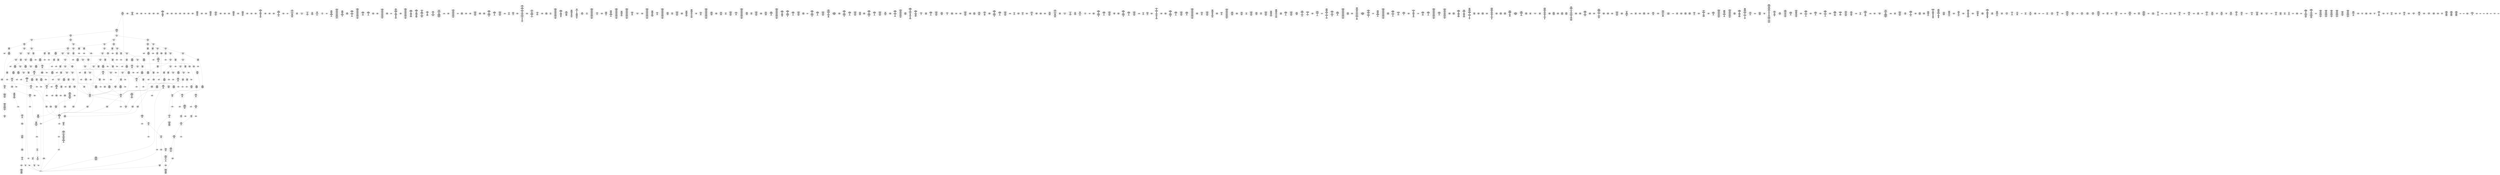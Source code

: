 /* Generated by GvGen v.1.0 (https://www.github.com/stricaud/gvgen) */

digraph G {
compound=true;
   node1 [label="[anywhere]"];
   node2 [label="# 0x0
PUSHX Data
PUSHX Data
MSTORE
PUSHX LogicData
CALLDATASIZE
LT
PUSHX Data
JUMPI
"];
   node3 [label="# 0xd
PUSHX Data
CALLDATALOAD
PUSHX BitData
SHR
PUSHX LogicData
GT
PUSHX Data
JUMPI
"];
   node4 [label="# 0x1e
PUSHX LogicData
GT
PUSHX Data
JUMPI
"];
   node5 [label="# 0x29
PUSHX LogicData
GT
PUSHX Data
JUMPI
"];
   node6 [label="# 0x34
PUSHX LogicData
EQ
PUSHX Data
JUMPI
"];
   node7 [label="# 0x3f
PUSHX LogicData
EQ
PUSHX Data
JUMPI
"];
   node8 [label="# 0x4a
PUSHX LogicData
EQ
PUSHX Data
JUMPI
"];
   node9 [label="# 0x55
PUSHX LogicData
EQ
PUSHX Data
JUMPI
"];
   node10 [label="# 0x60
PUSHX LogicData
EQ
PUSHX Data
JUMPI
"];
   node11 [label="# 0x6b
PUSHX LogicData
EQ
PUSHX Data
JUMPI
"];
   node12 [label="# 0x76
PUSHX Data
REVERT
"];
   node13 [label="# 0x7a
JUMPDEST
PUSHX LogicData
EQ
PUSHX Data
JUMPI
"];
   node14 [label="# 0x86
PUSHX LogicData
EQ
PUSHX Data
JUMPI
"];
   node15 [label="# 0x91
PUSHX LogicData
EQ
PUSHX Data
JUMPI
"];
   node16 [label="# 0x9c
PUSHX LogicData
EQ
PUSHX Data
JUMPI
"];
   node17 [label="# 0xa7
PUSHX LogicData
EQ
PUSHX Data
JUMPI
"];
   node18 [label="# 0xb2
PUSHX LogicData
EQ
PUSHX Data
JUMPI
"];
   node19 [label="# 0xbd
PUSHX Data
REVERT
"];
   node20 [label="# 0xc1
JUMPDEST
PUSHX LogicData
GT
PUSHX Data
JUMPI
"];
   node21 [label="# 0xcd
PUSHX LogicData
EQ
PUSHX Data
JUMPI
"];
   node22 [label="# 0xd8
PUSHX LogicData
EQ
PUSHX Data
JUMPI
"];
   node23 [label="# 0xe3
PUSHX LogicData
EQ
PUSHX Data
JUMPI
"];
   node24 [label="# 0xee
PUSHX LogicData
EQ
PUSHX Data
JUMPI
"];
   node25 [label="# 0xf9
PUSHX LogicData
EQ
PUSHX Data
JUMPI
"];
   node26 [label="# 0x104
PUSHX LogicData
EQ
PUSHX Data
JUMPI
"];
   node27 [label="# 0x10f
PUSHX Data
REVERT
"];
   node28 [label="# 0x113
JUMPDEST
PUSHX LogicData
EQ
PUSHX Data
JUMPI
"];
   node29 [label="# 0x11f
PUSHX LogicData
EQ
PUSHX Data
JUMPI
"];
   node30 [label="# 0x12a
PUSHX LogicData
EQ
PUSHX Data
JUMPI
"];
   node31 [label="# 0x135
PUSHX LogicData
EQ
PUSHX Data
JUMPI
"];
   node32 [label="# 0x140
PUSHX LogicData
EQ
PUSHX Data
JUMPI
"];
   node33 [label="# 0x14b
PUSHX LogicData
EQ
PUSHX Data
JUMPI
"];
   node34 [label="# 0x156
PUSHX Data
REVERT
"];
   node35 [label="# 0x15a
JUMPDEST
PUSHX LogicData
GT
PUSHX Data
JUMPI
"];
   node36 [label="# 0x166
PUSHX LogicData
GT
PUSHX Data
JUMPI
"];
   node37 [label="# 0x171
PUSHX LogicData
EQ
PUSHX Data
JUMPI
"];
   node38 [label="# 0x17c
PUSHX LogicData
EQ
PUSHX Data
JUMPI
"];
   node39 [label="# 0x187
PUSHX LogicData
EQ
PUSHX Data
JUMPI
"];
   node40 [label="# 0x192
PUSHX LogicData
EQ
PUSHX Data
JUMPI
"];
   node41 [label="# 0x19d
PUSHX LogicData
EQ
PUSHX Data
JUMPI
"];
   node42 [label="# 0x1a8
PUSHX LogicData
EQ
PUSHX Data
JUMPI
"];
   node43 [label="# 0x1b3
PUSHX Data
REVERT
"];
   node44 [label="# 0x1b7
JUMPDEST
PUSHX LogicData
EQ
PUSHX Data
JUMPI
"];
   node45 [label="# 0x1c3
PUSHX LogicData
EQ
PUSHX Data
JUMPI
"];
   node46 [label="# 0x1ce
PUSHX LogicData
EQ
PUSHX Data
JUMPI
"];
   node47 [label="# 0x1d9
PUSHX LogicData
EQ
PUSHX Data
JUMPI
"];
   node48 [label="# 0x1e4
PUSHX LogicData
EQ
PUSHX Data
JUMPI
"];
   node49 [label="# 0x1ef
PUSHX LogicData
EQ
PUSHX Data
JUMPI
"];
   node50 [label="# 0x1fa
PUSHX Data
REVERT
"];
   node51 [label="# 0x1fe
JUMPDEST
PUSHX LogicData
GT
PUSHX Data
JUMPI
"];
   node52 [label="# 0x20a
PUSHX LogicData
EQ
PUSHX Data
JUMPI
"];
   node53 [label="# 0x215
PUSHX LogicData
EQ
PUSHX Data
JUMPI
"];
   node54 [label="# 0x220
PUSHX LogicData
EQ
PUSHX Data
JUMPI
"];
   node55 [label="# 0x22b
PUSHX LogicData
EQ
PUSHX Data
JUMPI
"];
   node56 [label="# 0x236
PUSHX LogicData
EQ
PUSHX Data
JUMPI
"];
   node57 [label="# 0x241
PUSHX LogicData
EQ
PUSHX Data
JUMPI
"];
   node58 [label="# 0x24c
PUSHX Data
REVERT
"];
   node59 [label="# 0x250
JUMPDEST
PUSHX LogicData
EQ
PUSHX Data
JUMPI
"];
   node60 [label="# 0x25c
PUSHX LogicData
EQ
PUSHX Data
JUMPI
"];
   node61 [label="# 0x267
PUSHX LogicData
EQ
PUSHX Data
JUMPI
"];
   node62 [label="# 0x272
PUSHX LogicData
EQ
PUSHX Data
JUMPI
"];
   node63 [label="# 0x27d
PUSHX LogicData
EQ
PUSHX Data
JUMPI
"];
   node64 [label="# 0x288
PUSHX LogicData
EQ
PUSHX Data
JUMPI
"];
   node65 [label="# 0x293
JUMPDEST
PUSHX Data
REVERT
"];
   node66 [label="# 0x298
JUMPDEST
CALLVALUE
ISZERO
PUSHX Data
JUMPI
"];
   node67 [label="# 0x2a0
PUSHX Data
REVERT
"];
   node68 [label="# 0x2a4
JUMPDEST
PUSHX Data
PUSHX Data
CALLDATASIZE
PUSHX Data
PUSHX Data
JUMP
"];
   node69 [label="# 0x2b3
JUMPDEST
PUSHX Data
JUMP
"];
   node70 [label="# 0x2b8
JUMPDEST
PUSHX MemData
MLOAD
ISZERO
ISZERO
MSTORE
PUSHX ArithData
ADD
"];
   node71 [label="# 0x2c4
JUMPDEST
PUSHX MemData
MLOAD
SUB
RETURN
"];
   node72 [label="# 0x2cd
JUMPDEST
CALLVALUE
ISZERO
PUSHX Data
JUMPI
"];
   node73 [label="# 0x2d5
PUSHX Data
REVERT
"];
   node74 [label="# 0x2d9
JUMPDEST
PUSHX Data
PUSHX Data
JUMP
"];
   node75 [label="# 0x2e2
JUMPDEST
PUSHX MemData
MLOAD
PUSHX Data
PUSHX Data
JUMP
"];
   node76 [label="# 0x2ef
JUMPDEST
CALLVALUE
ISZERO
PUSHX Data
JUMPI
"];
   node77 [label="# 0x2f7
PUSHX Data
REVERT
"];
   node78 [label="# 0x2fb
JUMPDEST
PUSHX Data
PUSHX Data
CALLDATASIZE
PUSHX Data
PUSHX Data
JUMP
"];
   node79 [label="# 0x30a
JUMPDEST
PUSHX Data
JUMP
"];
   node80 [label="# 0x30f
JUMPDEST
PUSHX MemData
MLOAD
PUSHX ArithData
PUSHX BitData
PUSHX BitData
SHL
SUB
AND
MSTORE
PUSHX ArithData
ADD
PUSHX Data
JUMP
"];
   node81 [label="# 0x327
JUMPDEST
CALLVALUE
ISZERO
PUSHX Data
JUMPI
"];
   node82 [label="# 0x32f
PUSHX Data
REVERT
"];
   node83 [label="# 0x333
JUMPDEST
PUSHX Data
PUSHX Data
CALLDATASIZE
PUSHX Data
PUSHX Data
JUMP
"];
   node84 [label="# 0x342
JUMPDEST
PUSHX Data
JUMP
"];
   node85 [label="# 0x347
JUMPDEST
STOP
"];
   node86 [label="# 0x349
JUMPDEST
PUSHX Data
PUSHX Data
CALLDATASIZE
PUSHX Data
PUSHX Data
JUMP
"];
   node87 [label="# 0x357
JUMPDEST
PUSHX Data
JUMP
"];
   node88 [label="# 0x35c
JUMPDEST
CALLVALUE
ISZERO
PUSHX Data
JUMPI
"];
   node89 [label="# 0x364
PUSHX Data
REVERT
"];
   node90 [label="# 0x368
JUMPDEST
PUSHX Data
PUSHX MemData
MLOAD
PUSHX ArithData
ADD
PUSHX Data
MSTORE
PUSHX Data
MSTORE
PUSHX ArithData
ADD
PUSHX BitData
PUSHX BitData
SHL
MSTORE
JUMP
"];
   node91 [label="# 0x389
JUMPDEST
CALLVALUE
ISZERO
PUSHX Data
JUMPI
"];
   node92 [label="# 0x391
PUSHX Data
REVERT
"];
   node93 [label="# 0x395
JUMPDEST
PUSHX StorData
SLOAD
"];
   node94 [label="# 0x39a
JUMPDEST
PUSHX MemData
MLOAD
MSTORE
PUSHX ArithData
ADD
PUSHX Data
JUMP
"];
   node95 [label="# 0x3a8
JUMPDEST
CALLVALUE
ISZERO
PUSHX Data
JUMPI
"];
   node96 [label="# 0x3b0
PUSHX Data
REVERT
"];
   node97 [label="# 0x3b4
JUMPDEST
PUSHX StorData
SLOAD
PUSHX Data
JUMP
"];
   node98 [label="# 0x3bd
JUMPDEST
CALLVALUE
ISZERO
PUSHX Data
JUMPI
"];
   node99 [label="# 0x3c5
PUSHX Data
REVERT
"];
   node100 [label="# 0x3c9
JUMPDEST
PUSHX Data
PUSHX Data
CALLDATASIZE
PUSHX Data
PUSHX Data
JUMP
"];
   node101 [label="# 0x3d8
JUMPDEST
PUSHX Data
JUMP
"];
   node102 [label="# 0x3dd
JUMPDEST
CALLVALUE
ISZERO
PUSHX Data
JUMPI
"];
   node103 [label="# 0x3e5
PUSHX Data
REVERT
"];
   node104 [label="# 0x3e9
JUMPDEST
PUSHX Data
PUSHX Data
CALLDATASIZE
PUSHX Data
PUSHX Data
JUMP
"];
   node105 [label="# 0x3f8
JUMPDEST
PUSHX Data
JUMP
"];
   node106 [label="# 0x3fd
JUMPDEST
CALLVALUE
ISZERO
PUSHX Data
JUMPI
"];
   node107 [label="# 0x405
PUSHX Data
REVERT
"];
   node108 [label="# 0x409
JUMPDEST
PUSHX Data
PUSHX StorData
SLOAD
JUMP
"];
   node109 [label="# 0x413
JUMPDEST
CALLVALUE
ISZERO
PUSHX Data
JUMPI
"];
   node110 [label="# 0x41b
PUSHX Data
REVERT
"];
   node111 [label="# 0x41f
JUMPDEST
PUSHX Data
PUSHX Data
CALLDATASIZE
PUSHX Data
PUSHX Data
JUMP
"];
   node112 [label="# 0x42e
JUMPDEST
PUSHX ArithData
PUSHX BitData
PUSHX BitData
SHL
SUB
AND
PUSHX Data
MSTORE
PUSHX Data
PUSHX Data
MSTORE
PUSHX Data
SHA3
SLOAD
JUMP
"];
   node113 [label="# 0x449
JUMPDEST
CALLVALUE
ISZERO
PUSHX Data
JUMPI
"];
   node114 [label="# 0x451
PUSHX Data
REVERT
"];
   node115 [label="# 0x455
JUMPDEST
PUSHX Data
PUSHX Data
CALLDATASIZE
PUSHX Data
PUSHX Data
JUMP
"];
   node116 [label="# 0x464
JUMPDEST
PUSHX Data
JUMP
"];
   node117 [label="# 0x469
JUMPDEST
CALLVALUE
ISZERO
PUSHX Data
JUMPI
"];
   node118 [label="# 0x471
PUSHX Data
REVERT
"];
   node119 [label="# 0x475
JUMPDEST
CHAINID
PUSHX Data
JUMP
"];
   node120 [label="# 0x47c
JUMPDEST
CALLVALUE
ISZERO
PUSHX Data
JUMPI
"];
   node121 [label="# 0x484
PUSHX Data
REVERT
"];
   node122 [label="# 0x488
JUMPDEST
PUSHX Data
PUSHX Data
CALLDATASIZE
PUSHX Data
PUSHX Data
JUMP
"];
   node123 [label="# 0x497
JUMPDEST
PUSHX Data
JUMP
"];
   node124 [label="# 0x49c
JUMPDEST
CALLVALUE
ISZERO
PUSHX Data
JUMPI
"];
   node125 [label="# 0x4a4
PUSHX Data
REVERT
"];
   node126 [label="# 0x4a8
JUMPDEST
PUSHX Data
PUSHX Data
JUMP
"];
   node127 [label="# 0x4b1
JUMPDEST
CALLVALUE
ISZERO
PUSHX Data
JUMPI
"];
   node128 [label="# 0x4b9
PUSHX Data
REVERT
"];
   node129 [label="# 0x4bd
JUMPDEST
PUSHX Data
PUSHX Data
CALLDATASIZE
PUSHX Data
PUSHX Data
JUMP
"];
   node130 [label="# 0x4cc
JUMPDEST
PUSHX Data
JUMP
"];
   node131 [label="# 0x4d1
JUMPDEST
CALLVALUE
ISZERO
PUSHX Data
JUMPI
"];
   node132 [label="# 0x4d9
PUSHX Data
REVERT
"];
   node133 [label="# 0x4dd
JUMPDEST
PUSHX Data
PUSHX StorData
SLOAD
JUMP
"];
   node134 [label="# 0x4e7
JUMPDEST
CALLVALUE
ISZERO
PUSHX Data
JUMPI
"];
   node135 [label="# 0x4ef
PUSHX Data
REVERT
"];
   node136 [label="# 0x4f3
JUMPDEST
PUSHX Data
PUSHX Data
CALLDATASIZE
PUSHX Data
PUSHX Data
JUMP
"];
   node137 [label="# 0x502
JUMPDEST
PUSHX Data
JUMP
"];
   node138 [label="# 0x507
JUMPDEST
CALLVALUE
ISZERO
PUSHX Data
JUMPI
"];
   node139 [label="# 0x50f
PUSHX Data
REVERT
"];
   node140 [label="# 0x513
JUMPDEST
PUSHX Data
PUSHX StorData
SLOAD
JUMP
"];
   node141 [label="# 0x51d
JUMPDEST
PUSHX Data
PUSHX Data
CALLDATASIZE
PUSHX Data
PUSHX Data
JUMP
"];
   node142 [label="# 0x52b
JUMPDEST
PUSHX Data
JUMP
"];
   node143 [label="# 0x530
JUMPDEST
PUSHX Data
PUSHX Data
CALLDATASIZE
PUSHX Data
PUSHX Data
JUMP
"];
   node144 [label="# 0x53e
JUMPDEST
PUSHX Data
JUMP
"];
   node145 [label="# 0x543
JUMPDEST
CALLVALUE
ISZERO
PUSHX Data
JUMPI
"];
   node146 [label="# 0x54b
PUSHX Data
REVERT
"];
   node147 [label="# 0x54f
JUMPDEST
PUSHX Data
PUSHX Data
CALLDATASIZE
PUSHX Data
PUSHX Data
JUMP
"];
   node148 [label="# 0x55e
JUMPDEST
PUSHX Data
JUMP
"];
   node149 [label="# 0x563
JUMPDEST
CALLVALUE
ISZERO
PUSHX Data
JUMPI
"];
   node150 [label="# 0x56b
PUSHX Data
REVERT
"];
   node151 [label="# 0x56f
JUMPDEST
PUSHX Data
PUSHX Data
JUMP
"];
   node152 [label="# 0x578
JUMPDEST
CALLVALUE
ISZERO
PUSHX Data
JUMPI
"];
   node153 [label="# 0x580
PUSHX Data
REVERT
"];
   node154 [label="# 0x584
JUMPDEST
PUSHX Data
PUSHX Data
JUMP
"];
   node155 [label="# 0x58d
JUMPDEST
CALLVALUE
ISZERO
PUSHX Data
JUMPI
"];
   node156 [label="# 0x595
PUSHX Data
REVERT
"];
   node157 [label="# 0x599
JUMPDEST
PUSHX StorData
SLOAD
PUSHX ArithData
PUSHX BitData
PUSHX BitData
SHL
SUB
AND
PUSHX Data
JUMP
"];
   node158 [label="# 0x5ab
JUMPDEST
CALLVALUE
ISZERO
PUSHX Data
JUMPI
"];
   node159 [label="# 0x5b3
PUSHX Data
REVERT
"];
   node160 [label="# 0x5b7
JUMPDEST
PUSHX Data
PUSHX Data
JUMP
"];
   node161 [label="# 0x5c0
JUMPDEST
CALLVALUE
ISZERO
PUSHX Data
JUMPI
"];
   node162 [label="# 0x5c8
PUSHX Data
REVERT
"];
   node163 [label="# 0x5cc
JUMPDEST
PUSHX Data
PUSHX Data
CALLDATASIZE
PUSHX Data
PUSHX Data
JUMP
"];
   node164 [label="# 0x5db
JUMPDEST
PUSHX Data
PUSHX Data
MSTORE
PUSHX Data
MSTORE
PUSHX Data
SHA3
SLOAD
PUSHX BitData
AND
JUMP
"];
   node165 [label="# 0x5f0
JUMPDEST
CALLVALUE
ISZERO
PUSHX Data
JUMPI
"];
   node166 [label="# 0x5f8
PUSHX Data
REVERT
"];
   node167 [label="# 0x5fc
JUMPDEST
PUSHX Data
PUSHX Data
CALLDATASIZE
PUSHX Data
PUSHX Data
JUMP
"];
   node168 [label="# 0x60b
JUMPDEST
PUSHX Data
JUMP
"];
   node169 [label="# 0x610
JUMPDEST
CALLVALUE
ISZERO
PUSHX Data
JUMPI
"];
   node170 [label="# 0x618
PUSHX Data
REVERT
"];
   node171 [label="# 0x61c
JUMPDEST
PUSHX Data
PUSHX Data
CALLDATASIZE
PUSHX Data
PUSHX Data
JUMP
"];
   node172 [label="# 0x62b
JUMPDEST
PUSHX Data
JUMP
"];
   node173 [label="# 0x630
JUMPDEST
CALLVALUE
ISZERO
PUSHX Data
JUMPI
"];
   node174 [label="# 0x638
PUSHX Data
REVERT
"];
   node175 [label="# 0x63c
JUMPDEST
PUSHX Data
PUSHX Data
CALLDATASIZE
PUSHX Data
PUSHX Data
JUMP
"];
   node176 [label="# 0x64b
JUMPDEST
PUSHX Data
PUSHX Data
MSTORE
PUSHX Data
MSTORE
PUSHX Data
SHA3
SLOAD
PUSHX BitData
AND
JUMP
"];
   node177 [label="# 0x660
JUMPDEST
PUSHX MemData
MLOAD
PUSHX BitData
AND
MSTORE
PUSHX ArithData
ADD
PUSHX Data
JUMP
"];
   node178 [label="# 0x672
JUMPDEST
CALLVALUE
ISZERO
PUSHX Data
JUMPI
"];
   node179 [label="# 0x67a
PUSHX Data
REVERT
"];
   node180 [label="# 0x67e
JUMPDEST
PUSHX Data
PUSHX Data
CALLDATASIZE
PUSHX Data
PUSHX Data
JUMP
"];
   node181 [label="# 0x68d
JUMPDEST
PUSHX Data
JUMP
"];
   node182 [label="# 0x692
JUMPDEST
CALLVALUE
ISZERO
PUSHX Data
JUMPI
"];
   node183 [label="# 0x69a
PUSHX Data
REVERT
"];
   node184 [label="# 0x69e
JUMPDEST
PUSHX Data
PUSHX Data
CALLDATASIZE
PUSHX Data
PUSHX Data
JUMP
"];
   node185 [label="# 0x6ad
JUMPDEST
PUSHX Data
JUMP
"];
   node186 [label="# 0x6b2
JUMPDEST
CALLVALUE
ISZERO
PUSHX Data
JUMPI
"];
   node187 [label="# 0x6ba
PUSHX Data
REVERT
"];
   node188 [label="# 0x6be
JUMPDEST
PUSHX Data
PUSHX Data
CALLDATASIZE
PUSHX Data
PUSHX Data
JUMP
"];
   node189 [label="# 0x6cd
JUMPDEST
PUSHX Data
JUMP
"];
   node190 [label="# 0x6d2
JUMPDEST
CALLVALUE
ISZERO
PUSHX Data
JUMPI
"];
   node191 [label="# 0x6da
PUSHX Data
REVERT
"];
   node192 [label="# 0x6de
JUMPDEST
PUSHX Data
PUSHX Data
CALLDATASIZE
PUSHX Data
PUSHX Data
JUMP
"];
   node193 [label="# 0x6ed
JUMPDEST
PUSHX Data
PUSHX Data
MSTORE
PUSHX Data
MSTORE
PUSHX Data
SHA3
SLOAD
PUSHX BitData
AND
JUMP
"];
   node194 [label="# 0x702
JUMPDEST
CALLVALUE
ISZERO
PUSHX Data
JUMPI
"];
   node195 [label="# 0x70a
PUSHX Data
REVERT
"];
   node196 [label="# 0x70e
JUMPDEST
PUSHX Data
PUSHX StorData
SLOAD
JUMP
"];
   node197 [label="# 0x718
JUMPDEST
CALLVALUE
ISZERO
PUSHX Data
JUMPI
"];
   node198 [label="# 0x720
PUSHX Data
REVERT
"];
   node199 [label="# 0x724
JUMPDEST
PUSHX Data
PUSHX StorData
SLOAD
JUMP
"];
   node200 [label="# 0x72e
JUMPDEST
CALLVALUE
ISZERO
PUSHX Data
JUMPI
"];
   node201 [label="# 0x736
PUSHX Data
REVERT
"];
   node202 [label="# 0x73a
JUMPDEST
PUSHX Data
PUSHX Data
CALLDATASIZE
PUSHX Data
PUSHX Data
JUMP
"];
   node203 [label="# 0x749
JUMPDEST
PUSHX Data
JUMP
"];
   node204 [label="# 0x74e
JUMPDEST
CALLVALUE
ISZERO
PUSHX Data
JUMPI
"];
   node205 [label="# 0x756
PUSHX Data
REVERT
"];
   node206 [label="# 0x75a
JUMPDEST
PUSHX Data
PUSHX Data
CALLDATASIZE
PUSHX Data
PUSHX Data
JUMP
"];
   node207 [label="# 0x769
JUMPDEST
PUSHX Data
PUSHX Data
MSTORE
PUSHX Data
MSTORE
PUSHX Data
SHA3
SLOAD
PUSHX BitData
AND
JUMP
"];
   node208 [label="# 0x77e
JUMPDEST
CALLVALUE
ISZERO
PUSHX Data
JUMPI
"];
   node209 [label="# 0x786
PUSHX Data
REVERT
"];
   node210 [label="# 0x78a
JUMPDEST
PUSHX Data
PUSHX Data
CALLDATASIZE
PUSHX Data
PUSHX Data
JUMP
"];
   node211 [label="# 0x799
JUMPDEST
PUSHX Data
JUMP
"];
   node212 [label="# 0x79e
JUMPDEST
CALLVALUE
ISZERO
PUSHX Data
JUMPI
"];
   node213 [label="# 0x7a6
PUSHX Data
REVERT
"];
   node214 [label="# 0x7aa
JUMPDEST
PUSHX Data
PUSHX Data
JUMP
"];
   node215 [label="# 0x7b3
JUMPDEST
CALLVALUE
ISZERO
PUSHX Data
JUMPI
"];
   node216 [label="# 0x7bb
PUSHX Data
REVERT
"];
   node217 [label="# 0x7bf
JUMPDEST
PUSHX Data
PUSHX StorData
SLOAD
JUMP
"];
   node218 [label="# 0x7c9
JUMPDEST
CALLVALUE
ISZERO
PUSHX Data
JUMPI
"];
   node219 [label="# 0x7d1
PUSHX Data
REVERT
"];
   node220 [label="# 0x7d5
JUMPDEST
PUSHX Data
PUSHX Data
CALLDATASIZE
PUSHX Data
PUSHX Data
JUMP
"];
   node221 [label="# 0x7e4
JUMPDEST
PUSHX Data
JUMP
"];
   node222 [label="# 0x7e9
JUMPDEST
CALLVALUE
ISZERO
PUSHX Data
JUMPI
"];
   node223 [label="# 0x7f1
PUSHX Data
REVERT
"];
   node224 [label="# 0x7f5
JUMPDEST
PUSHX Data
PUSHX Data
CALLDATASIZE
PUSHX Data
PUSHX Data
JUMP
"];
   node225 [label="# 0x804
JUMPDEST
PUSHX Data
JUMP
"];
   node226 [label="# 0x809
JUMPDEST
CALLVALUE
ISZERO
PUSHX Data
JUMPI
"];
   node227 [label="# 0x811
PUSHX Data
REVERT
"];
   node228 [label="# 0x815
JUMPDEST
PUSHX Data
PUSHX Data
CALLDATASIZE
PUSHX Data
PUSHX Data
JUMP
"];
   node229 [label="# 0x824
JUMPDEST
PUSHX ArithData
PUSHX BitData
PUSHX BitData
SHL
SUB
AND
PUSHX Data
MSTORE
PUSHX Data
PUSHX Data
MSTORE
PUSHX Data
SHA3
AND
MSTORE
MSTORE
SHA3
SLOAD
PUSHX BitData
AND
JUMP
"];
   node230 [label="# 0x852
JUMPDEST
CALLVALUE
ISZERO
PUSHX Data
JUMPI
"];
   node231 [label="# 0x85a
PUSHX Data
REVERT
"];
   node232 [label="# 0x85e
JUMPDEST
PUSHX Data
PUSHX Data
CALLDATASIZE
PUSHX Data
PUSHX Data
JUMP
"];
   node233 [label="# 0x86d
JUMPDEST
PUSHX Data
JUMP
"];
   node234 [label="# 0x872
JUMPDEST
PUSHX Data
PUSHX Data
CALLDATASIZE
PUSHX Data
PUSHX Data
JUMP
"];
   node235 [label="# 0x880
JUMPDEST
PUSHX Data
JUMP
"];
   node236 [label="# 0x885
JUMPDEST
CALLVALUE
ISZERO
PUSHX Data
JUMPI
"];
   node237 [label="# 0x88d
PUSHX Data
REVERT
"];
   node238 [label="# 0x891
JUMPDEST
PUSHX Data
PUSHX Data
CALLDATASIZE
PUSHX Data
PUSHX Data
JUMP
"];
   node239 [label="# 0x8a0
JUMPDEST
PUSHX Data
JUMP
"];
   node240 [label="# 0x8a5
JUMPDEST
PUSHX Data
PUSHX ArithData
PUSHX BitData
PUSHX BitData
SHL
SUB
NOT
AND
PUSHX BitData
PUSHX BitData
SHL
EQ
PUSHX Data
JUMPI
"];
   node241 [label="# 0x8c1
PUSHX Data
PUSHX Data
JUMP
"];
   node242 [label="# 0x8ca
JUMPDEST
JUMP
"];
   node243 [label="# 0x8d0
JUMPDEST
PUSHX Data
PUSHX StorData
SLOAD
PUSHX Data
PUSHX Data
JUMP
"];
   node244 [label="# 0x8df
JUMPDEST
PUSHX ArithData
ADD
PUSHX ArithData
DIV
MUL
PUSHX ArithData
ADD
PUSHX MemData
MLOAD
ADD
PUSHX Data
MSTORE
MSTORE
PUSHX ArithData
ADD
SLOAD
PUSHX Data
PUSHX Data
JUMP
"];
   node245 [label="# 0x90b
JUMPDEST
ISZERO
PUSHX Data
JUMPI
"];
   node246 [label="# 0x912
PUSHX LogicData
LT
PUSHX Data
JUMPI
"];
   node247 [label="# 0x91a
PUSHX ArithData
SLOAD
DIV
MUL
MSTORE
PUSHX ArithData
ADD
PUSHX Data
JUMP
"];
   node248 [label="# 0x92d
JUMPDEST
ADD
PUSHX Data
MSTORE
PUSHX Data
PUSHX Data
SHA3
"];
   node249 [label="# 0x93b
JUMPDEST
SLOAD
MSTORE
PUSHX ArithData
ADD
PUSHX ArithData
ADD
GT
PUSHX Data
JUMPI
"];
   node250 [label="# 0x94f
SUB
PUSHX BitData
AND
ADD
"];
   node251 [label="# 0x958
JUMPDEST
JUMP
"];
   node252 [label="# 0x962
JUMPDEST
PUSHX Data
MSTORE
PUSHX Data
PUSHX Data
MSTORE
PUSHX Data
SHA3
SLOAD
PUSHX ArithData
PUSHX BitData
PUSHX BitData
SHL
SUB
AND
PUSHX Data
JUMPI
"];
   node253 [label="# 0x97f
PUSHX MemData
MLOAD
PUSHX BitData
PUSHX BitData
SHL
MSTORE
PUSHX Data
PUSHX ArithData
ADD
MSTORE
PUSHX Data
PUSHX ArithData
ADD
MSTORE
PUSHX Data
PUSHX ArithData
ADD
MSTORE
PUSHX BitData
PUSHX BitData
SHL
PUSHX ArithData
ADD
MSTORE
PUSHX ArithData
ADD
"];
   node254 [label="# 0x9d7
JUMPDEST
PUSHX MemData
MLOAD
SUB
REVERT
"];
   node255 [label="# 0x9e0
JUMPDEST
PUSHX Data
MSTORE
PUSHX Data
PUSHX Data
MSTORE
PUSHX Data
SHA3
SLOAD
PUSHX ArithData
PUSHX BitData
PUSHX BitData
SHL
SUB
AND
JUMP
"];
   node256 [label="# 0x9fc
JUMPDEST
PUSHX Data
PUSHX Data
PUSHX Data
JUMP
"];
   node257 [label="# 0xa07
JUMPDEST
PUSHX ArithData
PUSHX BitData
PUSHX BitData
SHL
SUB
AND
PUSHX ArithData
PUSHX BitData
PUSHX BitData
SHL
SUB
AND
EQ
ISZERO
PUSHX Data
JUMPI
"];
   node258 [label="# 0xa24
PUSHX MemData
MLOAD
PUSHX BitData
PUSHX BitData
SHL
MSTORE
PUSHX Data
PUSHX ArithData
ADD
MSTORE
PUSHX Data
PUSHX ArithData
ADD
MSTORE
PUSHX Data
PUSHX ArithData
ADD
MSTORE
PUSHX BitData
PUSHX BitData
SHL
PUSHX ArithData
ADD
MSTORE
PUSHX ArithData
ADD
PUSHX Data
JUMP
"];
   node259 [label="# 0xa75
JUMPDEST
PUSHX ArithData
PUSHX BitData
PUSHX BitData
SHL
SUB
AND
PUSHX Data
PUSHX Data
JUMP
"];
   node260 [label="# 0xa87
JUMPDEST
PUSHX ArithData
PUSHX BitData
PUSHX BitData
SHL
SUB
AND
EQ
PUSHX Data
JUMPI
"];
   node261 [label="# 0xa97
PUSHX Data
PUSHX Data
PUSHX Data
JUMP
"];
   node262 [label="# 0xaa3
JUMPDEST
PUSHX Data
JUMPI
"];
   node263 [label="# 0xaa8
PUSHX MemData
MLOAD
PUSHX BitData
PUSHX BitData
SHL
MSTORE
PUSHX Data
PUSHX ArithData
ADD
MSTORE
PUSHX Data
PUSHX ArithData
ADD
MSTORE
PUSHX Data
PUSHX ArithData
ADD
MSTORE
PUSHX Data
PUSHX ArithData
ADD
MSTORE
PUSHX ArithData
ADD
PUSHX Data
JUMP
"];
   node264 [label="# 0xb15
JUMPDEST
PUSHX Data
PUSHX Data
JUMP
"];
   node265 [label="# 0xb1f
JUMPDEST
JUMP
"];
   node266 [label="# 0xb24
JUMPDEST
PUSHX Data
MLOAD
PUSHX ArithData
ADD
MSTORE
PUSHX ArithData
PUSHX BitData
PUSHX BitData
SHL
SUB
AND
PUSHX Data
MSTORE
PUSHX Data
PUSHX ArithData
MSTORE
SHA3
SLOAD
MSTORE
ADD
MSTORE
ADD
MSTORE
PUSHX Data
PUSHX Data
JUMP
"];
   node267 [label="# 0xb62
JUMPDEST
PUSHX Data
JUMPI
"];
   node268 [label="# 0xb67
PUSHX MemData
MLOAD
PUSHX BitData
PUSHX BitData
SHL
MSTORE
PUSHX Data
PUSHX ArithData
ADD
MSTORE
PUSHX Data
PUSHX ArithData
ADD
MSTORE
PUSHX Data
PUSHX ArithData
ADD
MSTORE
PUSHX BitData
PUSHX BitData
SHL
PUSHX ArithData
ADD
MSTORE
PUSHX ArithData
ADD
PUSHX Data
JUMP
"];
   node269 [label="# 0xbb8
JUMPDEST
PUSHX ArithData
PUSHX BitData
PUSHX BitData
SHL
SUB
AND
PUSHX Data
MSTORE
PUSHX Data
PUSHX Data
MSTORE
PUSHX Data
SHA3
SLOAD
PUSHX Data
PUSHX Data
PUSHX Data
JUMP
"];
   node270 [label="# 0xbdc
JUMPDEST
PUSHX ArithData
PUSHX BitData
PUSHX BitData
SHL
SUB
AND
PUSHX Data
MSTORE
PUSHX Data
PUSHX Data
MSTORE
PUSHX MemData
SHA3
SSTORE
MLOAD
PUSHX Data
PUSHX Data
CALLER
PUSHX Data
JUMP
"];
   node271 [label="# 0xc2c
JUMPDEST
PUSHX MemData
MLOAD
SUB
LOGX
PUSHX Data
ADDRESS
PUSHX ArithData
PUSHX BitData
PUSHX BitData
SHL
SUB
AND
PUSHX MemData
MLOAD
PUSHX ArithData
ADD
PUSHX Data
PUSHX Data
JUMP
"];
   node272 [label="# 0xc54
JUMPDEST
PUSHX MemData
MLOAD
PUSHX BitData
NOT
SUB
ADD
MSTORE
MSTORE
PUSHX Data
PUSHX Data
JUMP
"];
   node273 [label="# 0xc6e
JUMPDEST
PUSHX Data
PUSHX MemData
MLOAD
SUB
PUSHX Data
GAS
CALL
RETURNDATASIZE
PUSHX LogicData
EQ
PUSHX Data
JUMPI
"];
   node274 [label="# 0xc8a
PUSHX MemData
MLOAD
PUSHX BitData
NOT
PUSHX ArithData
RETURNDATASIZE
ADD
AND
ADD
PUSHX Data
MSTORE
RETURNDATASIZE
MSTORE
RETURNDATASIZE
PUSHX Data
PUSHX ArithData
ADD
RETURNDATACOPY
PUSHX Data
JUMP
"];
   node275 [label="# 0xcab
JUMPDEST
PUSHX Data
"];
   node276 [label="# 0xcb0
JUMPDEST
PUSHX Data
JUMPI
"];
   node277 [label="# 0xcbb
PUSHX MemData
MLOAD
PUSHX BitData
PUSHX BitData
SHL
MSTORE
PUSHX Data
PUSHX ArithData
ADD
MSTORE
PUSHX Data
PUSHX ArithData
ADD
MSTORE
PUSHX Data
PUSHX ArithData
ADD
MSTORE
PUSHX ArithData
ADD
PUSHX Data
JUMP
"];
   node278 [label="# 0xd02
JUMPDEST
JUMP
"];
   node279 [label="# 0xd0e
JUMPDEST
PUSHX Data
PUSHX Data
PUSHX Data
JUMP
"];
   node280 [label="# 0xd19
JUMPDEST
PUSHX Data
JUMP
"];
   node281 [label="# 0xd1f
JUMPDEST
PUSHX Data
JUMPI
"];
   node282 [label="# 0xd24
PUSHX MemData
MLOAD
PUSHX BitData
PUSHX BitData
SHL
MSTORE
PUSHX ArithData
ADD
PUSHX Data
PUSHX Data
JUMP
"];
   node283 [label="# 0xd3b
JUMPDEST
PUSHX Data
PUSHX Data
JUMP
"];
   node284 [label="# 0xd46
JUMPDEST
PUSHX Data
PUSHX Data
JUMP
"];
   node285 [label="# 0xd4e
JUMPDEST
PUSHX ArithData
PUSHX BitData
PUSHX BitData
SHL
SUB
AND
PUSHX Data
PUSHX StorData
SLOAD
PUSHX ArithData
PUSHX BitData
PUSHX BitData
SHL
SUB
AND
JUMP
"];
   node286 [label="# 0xd69
JUMPDEST
PUSHX ArithData
PUSHX BitData
PUSHX BitData
SHL
SUB
AND
EQ
PUSHX Data
JUMPI
"];
   node287 [label="# 0xd78
PUSHX MemData
MLOAD
PUSHX BitData
PUSHX BitData
SHL
MSTORE
PUSHX ArithData
ADD
PUSHX Data
PUSHX Data
JUMP
"];
   node288 [label="# 0xd8f
JUMPDEST
PUSHX Data
"];
   node289 [label="# 0xd92
JUMPDEST
MLOAD
LT
ISZERO
PUSHX Data
JUMPI
"];
   node290 [label="# 0xd9c
PUSHX Data
PUSHX Data
PUSHX Data
MLOAD
LT
PUSHX Data
JUMPI
"];
   node291 [label="# 0xdac
PUSHX Data
PUSHX Data
JUMP
"];
   node292 [label="# 0xdb3
JUMPDEST
PUSHX ArithData
MUL
PUSHX ArithData
ADD
ADD
MLOAD
PUSHX ArithData
PUSHX BitData
PUSHX BitData
SHL
SUB
AND
PUSHX ArithData
PUSHX BitData
PUSHX BitData
SHL
SUB
AND
MSTORE
PUSHX ArithData
ADD
MSTORE
PUSHX ArithData
ADD
PUSHX Data
SHA3
PUSHX ArithData
PUSHX ArithData
EXP
SLOAD
PUSHX ArithData
MUL
NOT
AND
ISZERO
ISZERO
MUL
OR
SSTORE
PUSHX Data
MLOAD
LT
PUSHX Data
JUMPI
"];
   node293 [label="# 0xe1e
PUSHX Data
PUSHX Data
JUMP
"];
   node294 [label="# 0xe25
JUMPDEST
PUSHX ArithData
MUL
PUSHX ArithData
ADD
ADD
MLOAD
PUSHX MemData
MLOAD
PUSHX Data
PUSHX ArithData
PUSHX BitData
PUSHX BitData
SHL
SUB
AND
MSTORE
PUSHX ArithData
ADD
JUMP
"];
   node295 [label="# 0xe49
JUMPDEST
PUSHX MemData
MLOAD
SUB
LOGX
PUSHX Data
PUSHX Data
JUMP
"];
   node296 [label="# 0xe5b
JUMPDEST
PUSHX Data
JUMP
"];
   node297 [label="# 0xe63
JUMPDEST
JUMP
"];
   node298 [label="# 0xe67
JUMPDEST
PUSHX Data
PUSHX Data
PUSHX Data
JUMP
"];
   node299 [label="# 0xe72
JUMPDEST
LT
PUSHX Data
JUMPI
"];
   node300 [label="# 0xe79
PUSHX MemData
MLOAD
PUSHX BitData
PUSHX BitData
SHL
MSTORE
PUSHX Data
PUSHX ArithData
ADD
MSTORE
PUSHX Data
PUSHX ArithData
ADD
MSTORE
PUSHX Data
PUSHX ArithData
ADD
MSTORE
PUSHX BitData
PUSHX BitData
SHL
PUSHX ArithData
ADD
MSTORE
PUSHX ArithData
ADD
PUSHX Data
JUMP
"];
   node301 [label="# 0xed4
JUMPDEST
PUSHX ArithData
PUSHX BitData
PUSHX BitData
SHL
SUB
AND
PUSHX Data
MSTORE
PUSHX Data
PUSHX Data
MSTORE
PUSHX Data
SHA3
MSTORE
MSTORE
SHA3
SLOAD
JUMP
"];
   node302 [label="# 0xefd
JUMPDEST
PUSHX Data
PUSHX MemData
MLOAD
PUSHX ArithData
ADD
PUSHX Data
MSTORE
PUSHX Data
MSTORE
PUSHX Data
JUMP
"];
   node303 [label="# 0xf18
JUMPDEST
PUSHX StorData
SLOAD
TIMESTAMP
LT
ISZERO
PUSHX Data
JUMPI
"];
   node304 [label="# 0xf23
PUSHX MemData
MLOAD
PUSHX BitData
PUSHX BitData
SHL
MSTORE
PUSHX ArithData
ADD
PUSHX Data
PUSHX Data
JUMP
"];
   node305 [label="# 0xf3a
JUMPDEST
CALLER
PUSHX Data
MSTORE
PUSHX Data
PUSHX Data
MSTORE
PUSHX Data
SHA3
SLOAD
PUSHX Data
PUSHX BitData
AND
PUSHX Data
JUMP
"];
   node306 [label="# 0xf56
JUMPDEST
CALLER
PUSHX Data
MSTORE
PUSHX Data
PUSHX Data
MSTORE
PUSHX Data
SHA3
SLOAD
PUSHX Data
MSTORE
SHA3
SLOAD
PUSHX BitData
AND
PUSHX Data
AND
PUSHX Data
JUMP
"];
   node307 [label="# 0xf86
JUMPDEST
SLOAD
PUSHX Data
AND
PUSHX ArithData
EXP
MUL
MUL
NOT
AND
OR
SSTORE
CALLER
PUSHX Data
MSTORE
PUSHX Data
PUSHX Data
MSTORE
PUSHX Data
SHA3
SLOAD
PUSHX BitData
NOT
AND
SSTORE
JUMP
"];
   node308 [label="# 0xfbc
JUMPDEST
PUSHX Data
PUSHX Data
PUSHX StorData
SLOAD
JUMP
"];
   node309 [label="# 0xfc7
JUMPDEST
LT
PUSHX Data
JUMPI
"];
   node310 [label="# 0xfce
PUSHX MemData
MLOAD
PUSHX BitData
PUSHX BitData
SHL
MSTORE
PUSHX Data
PUSHX ArithData
ADD
MSTORE
PUSHX Data
PUSHX ArithData
ADD
MSTORE
PUSHX Data
PUSHX ArithData
ADD
MSTORE
PUSHX BitData
PUSHX BitData
SHL
PUSHX ArithData
ADD
MSTORE
PUSHX ArithData
ADD
PUSHX Data
JUMP
"];
   node311 [label="# 0x102a
JUMPDEST
PUSHX StorData
SLOAD
LT
PUSHX Data
JUMPI
"];
   node312 [label="# 0x1036
PUSHX Data
PUSHX Data
JUMP
"];
   node313 [label="# 0x103d
JUMPDEST
PUSHX Data
MSTORE
PUSHX Data
PUSHX Data
SHA3
ADD
SLOAD
JUMP
"];
   node314 [label="# 0x104f
JUMPDEST
PUSHX Data
MSTORE
PUSHX Data
PUSHX Data
MSTORE
PUSHX Data
SHA3
SLOAD
PUSHX ArithData
PUSHX BitData
PUSHX BitData
SHL
SUB
AND
PUSHX Data
JUMPI
"];
   node315 [label="# 0x106d
PUSHX MemData
MLOAD
PUSHX BitData
PUSHX BitData
SHL
MSTORE
PUSHX Data
PUSHX ArithData
ADD
MSTORE
PUSHX Data
PUSHX ArithData
ADD
MSTORE
PUSHX Data
PUSHX ArithData
ADD
MSTORE
PUSHX BitData
PUSHX BitData
SHL
PUSHX ArithData
ADD
MSTORE
PUSHX ArithData
ADD
PUSHX Data
JUMP
"];
   node316 [label="# 0x10c6
JUMPDEST
CALLER
PUSHX Data
MSTORE
PUSHX Data
PUSHX Data
MSTORE
PUSHX Data
SHA3
SLOAD
PUSHX BitData
AND
PUSHX Data
JUMPI
"];
   node317 [label="# 0x10de
PUSHX MemData
MLOAD
PUSHX BitData
PUSHX BitData
SHL
MSTORE
PUSHX Data
PUSHX ArithData
ADD
MSTORE
PUSHX Data
PUSHX ArithData
ADD
MSTORE
PUSHX Data
PUSHX ArithData
ADD
MSTORE
PUSHX BitData
PUSHX BitData
SHL
PUSHX ArithData
ADD
MSTORE
PUSHX ArithData
ADD
PUSHX Data
JUMP
"];
   node318 [label="# 0x1135
JUMPDEST
PUSHX StorData
SLOAD
TIMESTAMP
LT
ISZERO
ISZERO
PUSHX Data
JUMPI
"];
   node319 [label="# 0x1142
PUSHX StorData
SLOAD
TIMESTAMP
LT
"];
   node320 [label="# 0x1148
JUMPDEST
PUSHX Data
JUMPI
"];
   node321 [label="# 0x114d
PUSHX MemData
MLOAD
PUSHX BitData
PUSHX BitData
SHL
MSTORE
PUSHX Data
PUSHX ArithData
ADD
MSTORE
PUSHX Data
PUSHX ArithData
ADD
MSTORE
PUSHX Data
PUSHX ArithData
ADD
MSTORE
PUSHX BitData
PUSHX BitData
SHL
PUSHX ArithData
ADD
MSTORE
PUSHX ArithData
ADD
PUSHX Data
JUMP
"];
   node322 [label="# 0x11a4
JUMPDEST
CALLER
PUSHX Data
MSTORE
PUSHX Data
PUSHX Data
MSTORE
PUSHX Data
SHA3
SLOAD
PUSHX Data
PUSHX Data
PUSHX BitData
AND
PUSHX Data
JUMP
"];
   node323 [label="# 0x11c4
JUMPDEST
PUSHX BitData
AND
GT
ISZERO
PUSHX Data
JUMPI
"];
   node324 [label="# 0x11ce
PUSHX MemData
MLOAD
PUSHX BitData
PUSHX BitData
SHL
MSTORE
PUSHX Data
PUSHX ArithData
ADD
MSTORE
PUSHX Data
PUSHX ArithData
ADD
MSTORE
PUSHX Data
PUSHX ArithData
ADD
MSTORE
PUSHX BitData
PUSHX BitData
SHL
PUSHX ArithData
ADD
MSTORE
PUSHX ArithData
ADD
PUSHX Data
JUMP
"];
   node325 [label="# 0x122d
JUMPDEST
PUSHX Data
PUSHX BitData
AND
PUSHX Data
PUSHX Data
JUMP
"];
   node326 [label="# 0x1241
JUMPDEST
CALLVALUE
EQ
PUSHX Data
JUMPI
"];
   node327 [label="# 0x1248
PUSHX MemData
MLOAD
PUSHX BitData
PUSHX BitData
SHL
MSTORE
PUSHX ArithData
ADD
PUSHX Data
PUSHX Data
JUMP
"];
   node328 [label="# 0x125f
JUMPDEST
PUSHX Data
PUSHX Data
JUMP
"];
   node329 [label="# 0x1268
JUMPDEST
CALLER
PUSHX Data
MSTORE
PUSHX Data
PUSHX Data
MSTORE
PUSHX Data
SHA3
SLOAD
PUSHX Data
PUSHX BitData
AND
PUSHX Data
JUMP
"];
   node330 [label="# 0x1286
JUMPDEST
CALLER
PUSHX Data
MSTORE
PUSHX Data
PUSHX Data
MSTORE
PUSHX Data
SHA3
SLOAD
PUSHX BitData
NOT
AND
PUSHX BitData
AND
OR
SSTORE
PUSHX StorData
SLOAD
AND
PUSHX Data
PUSHX Data
JUMP
"];
   node331 [label="# 0x12b9
JUMPDEST
SSTORE
JUMP
"];
   node332 [label="# 0x12c1
JUMPDEST
PUSHX StorData
SLOAD
TIMESTAMP
LT
ISZERO
PUSHX Data
JUMPI
"];
   node333 [label="# 0x12cc
PUSHX MemData
MLOAD
PUSHX BitData
PUSHX BitData
SHL
MSTORE
PUSHX Data
PUSHX ArithData
ADD
MSTORE
PUSHX Data
PUSHX ArithData
ADD
MSTORE
PUSHX Data
PUSHX ArithData
ADD
MSTORE
PUSHX BitData
PUSHX BitData
SHL
PUSHX ArithData
ADD
MSTORE
PUSHX ArithData
ADD
PUSHX Data
JUMP
"];
   node334 [label="# 0x1325
JUMPDEST
PUSHX Data
PUSHX StorData
SLOAD
PUSHX StorData
SLOAD
PUSHX Data
PUSHX Data
JUMP
"];
   node335 [label="# 0x1337
JUMPDEST
PUSHX Data
PUSHX Data
JUMP
"];
   node336 [label="# 0x1341
JUMPDEST
PUSHX BitData
AND
PUSHX StorData
SLOAD
PUSHX Data
PUSHX Data
JUMP
"];
   node337 [label="# 0x1352
JUMPDEST
GT
ISZERO
PUSHX Data
JUMPI
"];
   node338 [label="# 0x1359
PUSHX MemData
MLOAD
PUSHX BitData
PUSHX BitData
SHL
MSTORE
PUSHX ArithData
ADD
PUSHX Data
PUSHX Data
JUMP
"];
   node339 [label="# 0x1370
JUMPDEST
PUSHX LogicData
PUSHX BitData
AND
GT
ISZERO
PUSHX Data
JUMPI
"];
   node340 [label="# 0x137d
PUSHX MemData
MLOAD
PUSHX BitData
PUSHX BitData
SHL
MSTORE
PUSHX Data
PUSHX ArithData
ADD
MSTORE
PUSHX Data
PUSHX ArithData
ADD
MSTORE
PUSHX Data
PUSHX ArithData
ADD
MSTORE
PUSHX BitData
PUSHX BitData
SHL
PUSHX ArithData
ADD
MSTORE
PUSHX ArithData
ADD
PUSHX Data
JUMP
"];
   node341 [label="# 0x13e1
JUMPDEST
PUSHX Data
PUSHX BitData
AND
PUSHX Data
PUSHX Data
JUMP
"];
   node342 [label="# 0x13f5
JUMPDEST
CALLVALUE
EQ
PUSHX Data
JUMPI
"];
   node343 [label="# 0x13fc
PUSHX MemData
MLOAD
PUSHX BitData
PUSHX BitData
SHL
MSTORE
PUSHX ArithData
ADD
PUSHX Data
PUSHX Data
JUMP
"];
   node344 [label="# 0x1413
JUMPDEST
PUSHX Data
PUSHX Data
JUMP
"];
   node345 [label="# 0x141c
JUMPDEST
PUSHX BitData
AND
PUSHX StorData
PUSHX Data
SLOAD
PUSHX Data
PUSHX Data
JUMP
"];
   node346 [label="# 0x1431
JUMPDEST
PUSHX Data
PUSHX ArithData
PUSHX BitData
PUSHX BitData
SHL
SUB
AND
PUSHX Data
JUMPI
"];
   node347 [label="# 0x1442
PUSHX MemData
MLOAD
PUSHX BitData
PUSHX BitData
SHL
MSTORE
PUSHX Data
PUSHX ArithData
ADD
MSTORE
PUSHX Data
PUSHX ArithData
ADD
MSTORE
PUSHX Data
PUSHX ArithData
ADD
MSTORE
PUSHX BitData
PUSHX BitData
SHL
PUSHX ArithData
ADD
MSTORE
PUSHX ArithData
ADD
PUSHX Data
JUMP
"];
   node348 [label="# 0x149c
JUMPDEST
PUSHX ArithData
PUSHX BitData
PUSHX BitData
SHL
SUB
AND
PUSHX Data
MSTORE
PUSHX Data
PUSHX Data
MSTORE
PUSHX Data
SHA3
SLOAD
JUMP
"];
   node349 [label="# 0x14b8
JUMPDEST
PUSHX Data
PUSHX Data
JUMP
"];
   node350 [label="# 0x14c0
JUMPDEST
PUSHX ArithData
PUSHX BitData
PUSHX BitData
SHL
SUB
AND
PUSHX Data
PUSHX StorData
SLOAD
PUSHX ArithData
PUSHX BitData
PUSHX BitData
SHL
SUB
AND
JUMP
"];
   node351 [label="# 0x14db
JUMPDEST
PUSHX ArithData
PUSHX BitData
PUSHX BitData
SHL
SUB
AND
EQ
PUSHX Data
JUMPI
"];
   node352 [label="# 0x14ea
PUSHX MemData
MLOAD
PUSHX BitData
PUSHX BitData
SHL
MSTORE
PUSHX ArithData
ADD
PUSHX Data
PUSHX Data
JUMP
"];
   node353 [label="# 0x1501
JUMPDEST
PUSHX Data
PUSHX Data
PUSHX Data
JUMP
"];
   node354 [label="# 0x150b
JUMPDEST
JUMP
"];
   node355 [label="# 0x150d
JUMPDEST
PUSHX Data
PUSHX Data
JUMP
"];
   node356 [label="# 0x1515
JUMPDEST
PUSHX ArithData
PUSHX BitData
PUSHX BitData
SHL
SUB
AND
PUSHX Data
PUSHX StorData
SLOAD
PUSHX ArithData
PUSHX BitData
PUSHX BitData
SHL
SUB
AND
JUMP
"];
   node357 [label="# 0x1530
JUMPDEST
PUSHX ArithData
PUSHX BitData
PUSHX BitData
SHL
SUB
AND
EQ
PUSHX Data
JUMPI
"];
   node358 [label="# 0x153f
PUSHX MemData
MLOAD
PUSHX BitData
PUSHX BitData
SHL
MSTORE
PUSHX ArithData
ADD
PUSHX Data
PUSHX Data
JUMP
"];
   node359 [label="# 0x1556
JUMPDEST
PUSHX StorData
SLOAD
PUSHX MemData
MLOAD
PUSHX ArithData
PUSHX BitData
PUSHX BitData
SHL
SUB
AND
SELFBALANCE
ISZERO
PUSHX ArithData
MUL
PUSHX Data
CALL
ISZERO
ISZERO
PUSHX Data
JUMPI
"];
   node360 [label="# 0x1586
RETURNDATASIZE
PUSHX Data
RETURNDATACOPY
RETURNDATASIZE
PUSHX Data
REVERT
"];
   node361 [label="# 0x158f
JUMPDEST
JUMP
"];
   node362 [label="# 0x1592
JUMPDEST
PUSHX Data
PUSHX StorData
SLOAD
PUSHX Data
PUSHX Data
JUMP
"];
   node363 [label="# 0x15a1
JUMPDEST
PUSHX Data
PUSHX Data
JUMP
"];
   node364 [label="# 0x15a9
JUMPDEST
PUSHX ArithData
PUSHX BitData
PUSHX BitData
SHL
SUB
AND
PUSHX Data
PUSHX StorData
SLOAD
PUSHX ArithData
PUSHX BitData
PUSHX BitData
SHL
SUB
AND
JUMP
"];
   node365 [label="# 0x15c4
JUMPDEST
PUSHX ArithData
PUSHX BitData
PUSHX BitData
SHL
SUB
AND
EQ
PUSHX Data
JUMPI
"];
   node366 [label="# 0x15d3
PUSHX MemData
MLOAD
PUSHX BitData
PUSHX BitData
SHL
MSTORE
PUSHX ArithData
ADD
PUSHX Data
PUSHX Data
JUMP
"];
   node367 [label="# 0x15ea
JUMPDEST
PUSHX Data
SSTORE
PUSHX Data
SSTORE
PUSHX Data
SSTORE
JUMP
"];
   node368 [label="# 0x15f8
JUMPDEST
PUSHX Data
PUSHX Data
JUMP
"];
   node369 [label="# 0x1600
JUMPDEST
PUSHX ArithData
PUSHX BitData
PUSHX BitData
SHL
SUB
AND
PUSHX Data
PUSHX StorData
SLOAD
PUSHX ArithData
PUSHX BitData
PUSHX BitData
SHL
SUB
AND
JUMP
"];
   node370 [label="# 0x161b
JUMPDEST
PUSHX ArithData
PUSHX BitData
PUSHX BitData
SHL
SUB
AND
EQ
PUSHX Data
JUMPI
"];
   node371 [label="# 0x162a
PUSHX MemData
MLOAD
PUSHX BitData
PUSHX BitData
SHL
MSTORE
PUSHX ArithData
ADD
PUSHX Data
PUSHX Data
JUMP
"];
   node372 [label="# 0x1641
JUMPDEST
MLOAD
PUSHX Data
PUSHX Data
PUSHX ArithData
ADD
PUSHX Data
JUMP
"];
   node373 [label="# 0x1654
JUMPDEST
PUSHX Data
PUSHX Data
JUMP
"];
   node374 [label="# 0x165c
JUMPDEST
PUSHX ArithData
PUSHX BitData
PUSHX BitData
SHL
SUB
AND
PUSHX ArithData
PUSHX BitData
PUSHX BitData
SHL
SUB
AND
EQ
ISZERO
PUSHX Data
JUMPI
"];
   node375 [label="# 0x1676
PUSHX MemData
MLOAD
PUSHX BitData
PUSHX BitData
SHL
MSTORE
PUSHX Data
PUSHX ArithData
ADD
MSTORE
PUSHX Data
PUSHX ArithData
ADD
MSTORE
PUSHX Data
PUSHX ArithData
ADD
MSTORE
PUSHX ArithData
ADD
PUSHX Data
JUMP
"];
   node376 [label="# 0x16bd
JUMPDEST
PUSHX Data
PUSHX Data
PUSHX Data
PUSHX Data
JUMP
"];
   node377 [label="# 0x16ca
JUMPDEST
PUSHX ArithData
PUSHX BitData
PUSHX BitData
SHL
SUB
AND
MSTORE
PUSHX ArithData
ADD
MSTORE
PUSHX ArithData
ADD
PUSHX Data
SHA3
AND
MSTORE
MSTORE
SHA3
SLOAD
PUSHX BitData
NOT
AND
ISZERO
ISZERO
OR
SSTORE
PUSHX Data
PUSHX Data
JUMP
"];
   node378 [label="# 0x170e
JUMPDEST
PUSHX ArithData
PUSHX BitData
PUSHX BitData
SHL
SUB
AND
PUSHX Data
PUSHX MemData
MLOAD
PUSHX Data
ISZERO
ISZERO
MSTORE
PUSHX ArithData
ADD
JUMP
"];
   node379 [label="# 0x174a
JUMPDEST
PUSHX MemData
MLOAD
SUB
LOGX
JUMP
"];
   node380 [label="# 0x1756
JUMPDEST
CALLER
PUSHX Data
PUSHX Data
JUMP
"];
   node381 [label="# 0x1760
JUMPDEST
PUSHX ArithData
PUSHX BitData
PUSHX BitData
SHL
SUB
AND
EQ
PUSHX Data
JUMPI
"];
   node382 [label="# 0x176f
PUSHX MemData
MLOAD
PUSHX BitData
PUSHX BitData
SHL
MSTORE
PUSHX ArithData
ADD
PUSHX Data
PUSHX Data
JUMP
"];
   node383 [label="# 0x1786
JUMPDEST
PUSHX Data
PUSHX MemData
MLOAD
PUSHX Data
PUSHX Data
JUMP
"];
   node384 [label="# 0x17b6
JUMPDEST
PUSHX MemData
MLOAD
SUB
LOGX
JUMP
"];
   node385 [label="# 0x17c2
JUMPDEST
PUSHX Data
PUSHX Data
PUSHX Data
JUMP
"];
   node386 [label="# 0x17cd
JUMPDEST
PUSHX Data
JUMP
"];
   node387 [label="# 0x17d3
JUMPDEST
PUSHX Data
JUMPI
"];
   node388 [label="# 0x17d8
PUSHX MemData
MLOAD
PUSHX BitData
PUSHX BitData
SHL
MSTORE
PUSHX ArithData
ADD
PUSHX Data
PUSHX Data
JUMP
"];
   node389 [label="# 0x17ef
JUMPDEST
PUSHX Data
PUSHX Data
JUMP
"];
   node390 [label="# 0x17fb
JUMPDEST
JUMP
"];
   node391 [label="# 0x1801
JUMPDEST
PUSHX Data
PUSHX Data
PUSHX Data
PUSHX Data
JUMP
"];
   node392 [label="# 0x180e
JUMPDEST
PUSHX MemData
MLOAD
PUSHX ArithData
ADD
PUSHX Data
PUSHX Data
JUMP
"];
   node393 [label="# 0x181f
JUMPDEST
PUSHX MemData
MLOAD
PUSHX ArithData
SUB
SUB
MSTORE
PUSHX Data
MSTORE
JUMP
"];
   node394 [label="# 0x1835
JUMPDEST
PUSHX Data
PUSHX Data
JUMP
"];
   node395 [label="# 0x183d
JUMPDEST
PUSHX ArithData
PUSHX BitData
PUSHX BitData
SHL
SUB
AND
PUSHX Data
PUSHX StorData
SLOAD
PUSHX ArithData
PUSHX BitData
PUSHX BitData
SHL
SUB
AND
JUMP
"];
   node396 [label="# 0x1858
JUMPDEST
PUSHX ArithData
PUSHX BitData
PUSHX BitData
SHL
SUB
AND
EQ
PUSHX Data
JUMPI
"];
   node397 [label="# 0x1867
PUSHX MemData
MLOAD
PUSHX BitData
PUSHX BitData
SHL
MSTORE
PUSHX ArithData
ADD
PUSHX Data
PUSHX Data
JUMP
"];
   node398 [label="# 0x187e
JUMPDEST
PUSHX Data
"];
   node399 [label="# 0x1881
JUMPDEST
MLOAD
LT
ISZERO
PUSHX Data
JUMPI
"];
   node400 [label="# 0x188b
PUSHX Data
PUSHX Data
PUSHX Data
JUMP
"];
   node401 [label="# 0x1894
JUMPDEST
PUSHX Data
MLOAD
LT
PUSHX Data
JUMPI
"];
   node402 [label="# 0x18a4
PUSHX Data
PUSHX Data
JUMP
"];
   node403 [label="# 0x18ab
JUMPDEST
PUSHX ArithData
MUL
PUSHX ArithData
ADD
ADD
MLOAD
PUSHX Data
JUMP
"];
   node404 [label="# 0x18b9
JUMPDEST
PUSHX Data
PUSHX Data
JUMP
"];
   node405 [label="# 0x18c1
JUMPDEST
PUSHX Data
PUSHX Data
JUMP
"];
   node406 [label="# 0x18cc
JUMPDEST
PUSHX Data
JUMP
"];
   node407 [label="# 0x18d4
JUMPDEST
MLOAD
PUSHX StorData
PUSHX Data
SLOAD
PUSHX Data
PUSHX Data
JUMP
"];
   node408 [label="# 0x18e8
JUMPDEST
PUSHX StorData
SLOAD
PUSHX Data
PUSHX Data
JUMP
"];
   node409 [label="# 0x18f5
JUMPDEST
PUSHX ArithData
ADD
PUSHX ArithData
DIV
MUL
PUSHX ArithData
ADD
PUSHX MemData
MLOAD
ADD
PUSHX Data
MSTORE
MSTORE
PUSHX ArithData
ADD
SLOAD
PUSHX Data
PUSHX Data
JUMP
"];
   node410 [label="# 0x1921
JUMPDEST
ISZERO
PUSHX Data
JUMPI
"];
   node411 [label="# 0x1928
PUSHX LogicData
LT
PUSHX Data
JUMPI
"];
   node412 [label="# 0x1930
PUSHX ArithData
SLOAD
DIV
MUL
MSTORE
PUSHX ArithData
ADD
PUSHX Data
JUMP
"];
   node413 [label="# 0x1943
JUMPDEST
ADD
PUSHX Data
MSTORE
PUSHX Data
PUSHX Data
SHA3
"];
   node414 [label="# 0x1951
JUMPDEST
SLOAD
MSTORE
PUSHX ArithData
ADD
PUSHX ArithData
ADD
GT
PUSHX Data
JUMPI
"];
   node415 [label="# 0x1965
SUB
PUSHX BitData
AND
ADD
"];
   node416 [label="# 0x196e
JUMPDEST
JUMP
"];
   node417 [label="# 0x1976
JUMPDEST
PUSHX Data
PUSHX Data
JUMP
"];
   node418 [label="# 0x197e
JUMPDEST
PUSHX ArithData
PUSHX BitData
PUSHX BitData
SHL
SUB
AND
PUSHX Data
PUSHX StorData
SLOAD
PUSHX ArithData
PUSHX BitData
PUSHX BitData
SHL
SUB
AND
JUMP
"];
   node419 [label="# 0x1999
JUMPDEST
PUSHX ArithData
PUSHX BitData
PUSHX BitData
SHL
SUB
AND
EQ
PUSHX Data
JUMPI
"];
   node420 [label="# 0x19a8
PUSHX MemData
MLOAD
PUSHX BitData
PUSHX BitData
SHL
MSTORE
PUSHX ArithData
ADD
PUSHX Data
PUSHX Data
JUMP
"];
   node421 [label="# 0x19bf
JUMPDEST
PUSHX Data
SSTORE
JUMP
"];
   node422 [label="# 0x19c4
JUMPDEST
PUSHX Data
PUSHX Data
JUMP
"];
   node423 [label="# 0x19cc
JUMPDEST
PUSHX ArithData
PUSHX BitData
PUSHX BitData
SHL
SUB
AND
PUSHX Data
PUSHX StorData
SLOAD
PUSHX ArithData
PUSHX BitData
PUSHX BitData
SHL
SUB
AND
JUMP
"];
   node424 [label="# 0x19e7
JUMPDEST
PUSHX ArithData
PUSHX BitData
PUSHX BitData
SHL
SUB
AND
EQ
PUSHX Data
JUMPI
"];
   node425 [label="# 0x19f6
PUSHX MemData
MLOAD
PUSHX BitData
PUSHX BitData
SHL
MSTORE
PUSHX ArithData
ADD
PUSHX Data
PUSHX Data
JUMP
"];
   node426 [label="# 0x1a0d
JUMPDEST
PUSHX Data
"];
   node427 [label="# 0x1a10
JUMPDEST
MLOAD
LT
ISZERO
PUSHX Data
JUMPI
"];
   node428 [label="# 0x1a1a
PUSHX Data
PUSHX Data
PUSHX Data
MLOAD
LT
PUSHX Data
JUMPI
"];
   node429 [label="# 0x1a2a
PUSHX Data
PUSHX Data
JUMP
"];
   node430 [label="# 0x1a31
JUMPDEST
PUSHX ArithData
MUL
ADD
ADD
MLOAD
PUSHX ArithData
PUSHX BitData
PUSHX BitData
SHL
SUB
AND
MSTORE
ADD
MSTORE
PUSHX ArithData
ADD
PUSHX Data
SHA3
SLOAD
PUSHX BitData
NOT
AND
ISZERO
ISZERO
OR
SSTORE
PUSHX Data
PUSHX Data
JUMP
"];
   node431 [label="# 0x1a6d
JUMPDEST
PUSHX Data
JUMP
"];
   node432 [label="# 0x1a75
JUMPDEST
PUSHX Data
PUSHX Data
JUMP
"];
   node433 [label="# 0x1a7d
JUMPDEST
PUSHX ArithData
PUSHX BitData
PUSHX BitData
SHL
SUB
AND
PUSHX Data
PUSHX StorData
SLOAD
PUSHX ArithData
PUSHX BitData
PUSHX BitData
SHL
SUB
AND
JUMP
"];
   node434 [label="# 0x1a98
JUMPDEST
PUSHX ArithData
PUSHX BitData
PUSHX BitData
SHL
SUB
AND
EQ
PUSHX Data
JUMPI
"];
   node435 [label="# 0x1aa7
PUSHX MemData
MLOAD
PUSHX BitData
PUSHX BitData
SHL
MSTORE
PUSHX ArithData
ADD
PUSHX Data
PUSHX Data
JUMP
"];
   node436 [label="# 0x1abe
JUMPDEST
PUSHX ArithData
PUSHX BitData
PUSHX BitData
SHL
SUB
AND
PUSHX Data
JUMPI
"];
   node437 [label="# 0x1acd
PUSHX MemData
MLOAD
PUSHX BitData
PUSHX BitData
SHL
MSTORE
PUSHX Data
PUSHX ArithData
ADD
MSTORE
PUSHX Data
PUSHX ArithData
ADD
MSTORE
PUSHX Data
PUSHX ArithData
ADD
MSTORE
PUSHX BitData
PUSHX BitData
SHL
PUSHX ArithData
ADD
MSTORE
PUSHX ArithData
ADD
PUSHX Data
JUMP
"];
   node438 [label="# 0x1b23
JUMPDEST
PUSHX Data
PUSHX Data
JUMP
"];
   node439 [label="# 0x1b2c
JUMPDEST
PUSHX StorData
SLOAD
TIMESTAMP
LT
ISZERO
PUSHX Data
JUMPI
"];
   node440 [label="# 0x1b37
PUSHX MemData
MLOAD
PUSHX BitData
PUSHX BitData
SHL
MSTORE
PUSHX ArithData
ADD
PUSHX Data
PUSHX Data
JUMP
"];
   node441 [label="# 0x1b4e
JUMPDEST
CALLER
PUSHX Data
MSTORE
PUSHX Data
PUSHX Data
MSTORE
PUSHX Data
SHA3
SLOAD
PUSHX Data
MSTORE
SHA3
SLOAD
PUSHX Data
PUSHX BitData
AND
PUSHX Data
AND
PUSHX Data
JUMP
"];
   node442 [label="# 0x1b7e
JUMPDEST
PUSHX Data
PUSHX Data
JUMP
"];
   node443 [label="# 0x1b88
JUMPDEST
PUSHX BitData
AND
GT
ISZERO
PUSHX Data
JUMPI
"];
   node444 [label="# 0x1b92
PUSHX MemData
MLOAD
PUSHX BitData
PUSHX BitData
SHL
MSTORE
PUSHX Data
PUSHX ArithData
ADD
MSTORE
PUSHX Data
PUSHX ArithData
ADD
MSTORE
PUSHX Data
PUSHX ArithData
ADD
MSTORE
PUSHX Data
PUSHX ArithData
ADD
MSTORE
PUSHX ArithData
ADD
PUSHX Data
JUMP
"];
   node445 [label="# 0x1bff
JUMPDEST
PUSHX Data
PUSHX StorData
SLOAD
PUSHX StorData
SLOAD
PUSHX Data
PUSHX Data
JUMP
"];
   node446 [label="# 0x1c11
JUMPDEST
PUSHX Data
PUSHX Data
JUMP
"];
   node447 [label="# 0x1c1b
JUMPDEST
PUSHX BitData
AND
PUSHX StorData
SLOAD
PUSHX Data
PUSHX Data
JUMP
"];
   node448 [label="# 0x1c2c
JUMPDEST
GT
ISZERO
PUSHX Data
JUMPI
"];
   node449 [label="# 0x1c33
PUSHX MemData
MLOAD
PUSHX BitData
PUSHX BitData
SHL
MSTORE
PUSHX ArithData
ADD
PUSHX Data
PUSHX Data
JUMP
"];
   node450 [label="# 0x1c4a
JUMPDEST
PUSHX Data
PUSHX BitData
AND
PUSHX Data
PUSHX Data
JUMP
"];
   node451 [label="# 0x1c5e
JUMPDEST
CALLVALUE
EQ
PUSHX Data
JUMPI
"];
   node452 [label="# 0x1c65
PUSHX MemData
MLOAD
PUSHX BitData
PUSHX BitData
SHL
MSTORE
PUSHX ArithData
ADD
PUSHX Data
PUSHX Data
JUMP
"];
   node453 [label="# 0x1c7c
JUMPDEST
CALLER
PUSHX Data
MSTORE
PUSHX Data
PUSHX Data
MSTORE
PUSHX Data
SHA3
SLOAD
PUSHX Data
PUSHX BitData
AND
PUSHX Data
JUMP
"];
   node454 [label="# 0x1c9a
JUMPDEST
CALLER
PUSHX Data
MSTORE
PUSHX Data
PUSHX Data
MSTORE
PUSHX Data
SHA3
SLOAD
PUSHX BitData
NOT
AND
PUSHX BitData
AND
OR
SSTORE
PUSHX StorData
SLOAD
AND
PUSHX Data
PUSHX Data
JUMP
"];
   node455 [label="# 0x1ccd
JUMPDEST
CALLER
PUSHX Data
PUSHX Data
JUMP
"];
   node456 [label="# 0x1cd7
JUMPDEST
PUSHX ArithData
PUSHX BitData
PUSHX BitData
SHL
SUB
AND
EQ
PUSHX Data
JUMPI
"];
   node457 [label="# 0x1ce6
PUSHX MemData
MLOAD
PUSHX BitData
PUSHX BitData
SHL
MSTORE
PUSHX ArithData
ADD
PUSHX Data
PUSHX Data
JUMP
"];
   node458 [label="# 0x1cfd
JUMPDEST
PUSHX Data
PUSHX MemData
MLOAD
PUSHX Data
PUSHX Data
JUMP
"];
   node459 [label="# 0x1d2d
JUMPDEST
PUSHX Data
CALLER
ADDRESS
EQ
ISZERO
PUSHX Data
JUMPI
"];
   node460 [label="# 0x1d38
PUSHX Data
CALLDATASIZE
PUSHX ArithData
ADD
PUSHX ArithData
DIV
MUL
PUSHX ArithData
ADD
PUSHX MemData
MLOAD
ADD
PUSHX Data
MSTORE
MSTORE
PUSHX ArithData
ADD
CALLDATACOPY
PUSHX Data
ADD
MSTORE
CALLDATASIZE
ADD
MLOAD
PUSHX ArithData
PUSHX BitData
PUSHX BitData
SHL
SUB
AND
PUSHX Data
JUMP
"];
   node461 [label="# 0x1d84
JUMPDEST
CALLER
"];
   node462 [label="# 0x1d87
JUMPDEST
JUMP
"];
   node463 [label="# 0x1d8a
JUMPDEST
PUSHX Data
PUSHX ArithData
PUSHX BitData
PUSHX BitData
SHL
SUB
NOT
AND
PUSHX BitData
PUSHX BitData
SHL
EQ
PUSHX Data
JUMPI
"];
   node464 [label="# 0x1da6
PUSHX ArithData
PUSHX BitData
PUSHX BitData
SHL
SUB
NOT
AND
PUSHX BitData
PUSHX BitData
SHL
EQ
"];
   node465 [label="# 0x1dbb
JUMPDEST
PUSHX Data
JUMPI
"];
   node466 [label="# 0x1dc1
PUSHX BitData
PUSHX BitData
SHL
PUSHX ArithData
PUSHX BitData
PUSHX BitData
SHL
SUB
NOT
AND
EQ
PUSHX Data
JUMP
"];
   node467 [label="# 0x1dda
JUMPDEST
PUSHX Data
PUSHX Data
PUSHX Data
JUMP
"];
   node468 [label="# 0x1de4
JUMPDEST
JUMP
"];
   node469 [label="# 0x1de9
JUMPDEST
PUSHX Data
MSTORE
PUSHX Data
PUSHX Data
MSTORE
PUSHX Data
SHA3
SLOAD
PUSHX ArithData
PUSHX BitData
PUSHX BitData
SHL
SUB
NOT
AND
PUSHX ArithData
PUSHX BitData
PUSHX BitData
SHL
SUB
AND
OR
SSTORE
PUSHX Data
PUSHX Data
JUMP
"];
   node470 [label="# 0x1e1e
JUMPDEST
PUSHX ArithData
PUSHX BitData
PUSHX BitData
SHL
SUB
AND
PUSHX Data
PUSHX MemData
MLOAD
PUSHX MemData
MLOAD
SUB
LOGX
JUMP
"];
   node471 [label="# 0x1e57
JUMPDEST
PUSHX Data
PUSHX ArithData
PUSHX BitData
PUSHX BitData
SHL
SUB
AND
PUSHX Data
JUMPI
"];
   node472 [label="# 0x1e68
PUSHX MemData
MLOAD
PUSHX BitData
PUSHX BitData
SHL
MSTORE
PUSHX Data
PUSHX ArithData
ADD
MSTORE
PUSHX Data
PUSHX ArithData
ADD
MSTORE
PUSHX Data
PUSHX ArithData
ADD
MSTORE
PUSHX BitData
PUSHX BitData
SHL
PUSHX ArithData
ADD
MSTORE
PUSHX ArithData
ADD
PUSHX Data
JUMP
"];
   node473 [label="# 0x1ebd
JUMPDEST
PUSHX Data
PUSHX Data
PUSHX Data
PUSHX Data
JUMP
"];
   node474 [label="# 0x1ecb
JUMPDEST
PUSHX Data
JUMP
"];
   node475 [label="# 0x1ed0
JUMPDEST
PUSHX Data
MLOAD
PUSHX Data
MSTORE
PUSHX ArithData
ADD
MSTORE
MSTORE
PUSHX BitData
AND
ADD
MSTORE
PUSHX ArithData
ADD
MSTORE
PUSHX ArithData
ADD
MSTORE
PUSHX ArithData
ADD
PUSHX Data
PUSHX MemData
MLOAD
PUSHX ArithData
SUB
SUB
GAS
STATICCALL
ISZERO
ISZERO
PUSHX Data
JUMPI
"];
   node476 [label="# 0x1f15
RETURNDATASIZE
PUSHX Data
RETURNDATACOPY
RETURNDATASIZE
PUSHX Data
REVERT
"];
   node477 [label="# 0x1f1e
JUMPDEST
PUSHX ArithData
PUSHX MemData
MLOAD
SUB
MLOAD
PUSHX ArithData
PUSHX BitData
PUSHX BitData
SHL
SUB
AND
PUSHX ArithData
PUSHX BitData
PUSHX BitData
SHL
SUB
AND
EQ
JUMP
"];
   node478 [label="# 0x1f47
JUMPDEST
PUSHX Data
PUSHX Data
PUSHX Data
JUMP
"];
   node479 [label="# 0x1f53
JUMPDEST
JUMP
"];
   node480 [label="# 0x1f5a
JUMPDEST
PUSHX Data
MSTORE
PUSHX Data
PUSHX Data
MSTORE
PUSHX Data
SHA3
SLOAD
PUSHX ArithData
PUSHX BitData
PUSHX BitData
SHL
SUB
AND
PUSHX Data
JUMPI
"];
   node481 [label="# 0x1f77
PUSHX MemData
MLOAD
PUSHX BitData
PUSHX BitData
SHL
MSTORE
PUSHX Data
PUSHX ArithData
ADD
MSTORE
PUSHX Data
PUSHX ArithData
ADD
MSTORE
PUSHX Data
PUSHX ArithData
ADD
MSTORE
PUSHX BitData
PUSHX BitData
SHL
PUSHX ArithData
ADD
MSTORE
PUSHX ArithData
ADD
PUSHX Data
JUMP
"];
   node482 [label="# 0x1fd3
JUMPDEST
PUSHX Data
PUSHX Data
PUSHX Data
JUMP
"];
   node483 [label="# 0x1fde
JUMPDEST
PUSHX ArithData
PUSHX BitData
PUSHX BitData
SHL
SUB
AND
PUSHX ArithData
PUSHX BitData
PUSHX BitData
SHL
SUB
AND
EQ
PUSHX Data
JUMPI
"];
   node484 [label="# 0x1ffb
PUSHX ArithData
PUSHX BitData
PUSHX BitData
SHL
SUB
AND
PUSHX Data
PUSHX Data
JUMP
"];
   node485 [label="# 0x200e
JUMPDEST
PUSHX ArithData
PUSHX BitData
PUSHX BitData
SHL
SUB
AND
EQ
"];
   node486 [label="# 0x2019
JUMPDEST
PUSHX Data
JUMPI
"];
   node487 [label="# 0x201f
PUSHX ArithData
PUSHX BitData
PUSHX BitData
SHL
SUB
AND
PUSHX Data
MSTORE
PUSHX Data
PUSHX Data
MSTORE
PUSHX Data
SHA3
AND
MSTORE
MSTORE
SHA3
SLOAD
PUSHX BitData
AND
"];
   node488 [label="# 0x2049
JUMPDEST
JUMP
"];
   node489 [label="# 0x2051
JUMPDEST
PUSHX ArithData
PUSHX BitData
PUSHX BitData
SHL
SUB
AND
PUSHX Data
PUSHX Data
JUMP
"];
   node490 [label="# 0x2064
JUMPDEST
PUSHX ArithData
PUSHX BitData
PUSHX BitData
SHL
SUB
AND
EQ
PUSHX Data
JUMPI
"];
   node491 [label="# 0x2073
PUSHX MemData
MLOAD
PUSHX BitData
PUSHX BitData
SHL
MSTORE
PUSHX Data
PUSHX ArithData
ADD
MSTORE
PUSHX Data
PUSHX ArithData
ADD
MSTORE
PUSHX Data
PUSHX ArithData
ADD
MSTORE
PUSHX BitData
PUSHX BitData
SHL
PUSHX ArithData
ADD
MSTORE
PUSHX ArithData
ADD
PUSHX Data
JUMP
"];
   node492 [label="# 0x20cc
JUMPDEST
PUSHX ArithData
PUSHX BitData
PUSHX BitData
SHL
SUB
AND
PUSHX Data
JUMPI
"];
   node493 [label="# 0x20db
PUSHX MemData
MLOAD
PUSHX BitData
PUSHX BitData
SHL
MSTORE
PUSHX Data
PUSHX ArithData
ADD
MSTORE
PUSHX ArithData
ADD
MSTORE
PUSHX Data
PUSHX ArithData
ADD
MSTORE
PUSHX BitData
PUSHX BitData
SHL
PUSHX ArithData
ADD
MSTORE
PUSHX ArithData
ADD
PUSHX Data
JUMP
"];
   node494 [label="# 0x212e
JUMPDEST
PUSHX Data
PUSHX Data
JUMP
"];
   node495 [label="# 0x2139
JUMPDEST
PUSHX Data
PUSHX Data
PUSHX Data
JUMP
"];
   node496 [label="# 0x2144
JUMPDEST
PUSHX ArithData
PUSHX BitData
PUSHX BitData
SHL
SUB
AND
PUSHX Data
MSTORE
PUSHX Data
PUSHX Data
MSTORE
PUSHX Data
SHA3
SLOAD
PUSHX Data
PUSHX Data
PUSHX Data
JUMP
"];
   node497 [label="# 0x216d
JUMPDEST
SSTORE
PUSHX ArithData
PUSHX BitData
PUSHX BitData
SHL
SUB
AND
PUSHX Data
MSTORE
PUSHX Data
PUSHX Data
MSTORE
PUSHX Data
SHA3
SLOAD
PUSHX Data
PUSHX Data
PUSHX Data
JUMP
"];
   node498 [label="# 0x219b
JUMPDEST
SSTORE
PUSHX Data
MSTORE
PUSHX Data
PUSHX Data
MSTORE
PUSHX MemData
SHA3
SLOAD
PUSHX ArithData
PUSHX BitData
PUSHX BitData
SHL
SUB
NOT
AND
PUSHX ArithData
PUSHX BitData
PUSHX BitData
SHL
SUB
AND
OR
SSTORE
MLOAD
AND
PUSHX Data
LOGX
JUMP
"];
   node499 [label="# 0x21fc
JUMPDEST
PUSHX Data
"];
   node500 [label="# 0x21ff
JUMPDEST
PUSHX BitData
AND
PUSHX BitData
AND
LT
ISZERO
PUSHX Data
JUMPI
"];
   node501 [label="# 0x220e
PUSHX Data
PUSHX Data
PUSHX Data
JUMP
"];
   node502 [label="# 0x2217
JUMPDEST
PUSHX Data
CALLER
PUSHX Data
JUMP
"];
   node503 [label="# 0x2223
JUMPDEST
PUSHX Data
PUSHX Data
JUMP
"];
   node504 [label="# 0x222b
JUMPDEST
PUSHX Data
PUSHX Data
PUSHX Data
JUMP
"];
   node505 [label="# 0x2236
JUMPDEST
PUSHX Data
JUMPI
"];
   node506 [label="# 0x223b
PUSHX Data
PUSHX Data
PUSHX Data
PUSHX Data
MLOAD
TIMESTAMP
PUSHX ArithData
ADD
MSTORE
DIFFICULTY
ADD
MSTORE
COINBASE
PUSHX ArithData
ADD
MSTORE
CALLER
PUSHX ArithData
ADD
MSTORE
MLOAD
SUB
ADD
MSTORE
PUSHX ArithData
ADD
MSTORE
MLOAD
ADD
SHA3
JUMP
"];
   node507 [label="# 0x227e
JUMPDEST
PUSHX Data
PUSHX Data
JUMP
"];
   node508 [label="# 0x2288
JUMPDEST
PUSHX Data
PUSHX Data
PUSHX Data
JUMP
"];
   node509 [label="# 0x2296
JUMPDEST
PUSHX Data
PUSHX Data
PUSHX Data
JUMP
"];
   node510 [label="# 0x22a3
JUMPDEST
PUSHX MemData
MLOAD
PUSHX ArithData
PUSHX BitData
PUSHX BitData
SHL
SUB
AND
PUSHX Data
PUSHX Data
CALL
ISZERO
ISZERO
PUSHX Data
JUMPI
"];
   node511 [label="# 0x22d6
RETURNDATASIZE
PUSHX Data
RETURNDATACOPY
RETURNDATASIZE
PUSHX Data
REVERT
"];
   node512 [label="# 0x22df
JUMPDEST
PUSHX MemData
MLOAD
PUSHX ArithData
PUSHX BitData
PUSHX BitData
SHL
SUB
AND
PUSHX Data
PUSHX Data
LOGX
"];
   node513 [label="# 0x231a
JUMPDEST
PUSHX Data
PUSHX Data
PUSHX Data
JUMP
"];
   node514 [label="# 0x2326
JUMPDEST
ISZERO
PUSHX Data
JUMPI
"];
   node515 [label="# 0x232d
PUSHX StorData
SLOAD
EQ
"];
   node516 [label="# 0x2333
JUMPDEST
ISZERO
PUSHX Data
JUMPI
"];
   node517 [label="# 0x2339
PUSHX Data
PUSHX Data
PUSHX Data
PUSHX Data
MLOAD
TIMESTAMP
PUSHX ArithData
ADD
MSTORE
DIFFICULTY
ADD
MSTORE
COINBASE
PUSHX ArithData
ADD
MSTORE
CALLER
PUSHX ArithData
ADD
MSTORE
MLOAD
SUB
ADD
MSTORE
PUSHX ArithData
ADD
MSTORE
MLOAD
ADD
SHA3
JUMP
"];
   node518 [label="# 0x237d
JUMPDEST
PUSHX Data
PUSHX Data
JUMP
"];
   node519 [label="# 0x2387
JUMPDEST
PUSHX Data
PUSHX Data
PUSHX Data
PUSHX Data
PUSHX Data
JUMP
"];
   node520 [label="# 0x239a
JUMPDEST
PUSHX Data
PUSHX Data
JUMP
"];
   node521 [label="# 0x23a4
JUMPDEST
PUSHX Data
PUSHX Data
PUSHX Data
PUSHX Data
JUMP
"];
   node522 [label="# 0x23b3
JUMPDEST
PUSHX Data
PUSHX Data
PUSHX Data
PUSHX Data
JUMP
"];
   node523 [label="# 0x23c3
JUMPDEST
PUSHX Data
MLOAD
PUSHX ArithData
PUSHX BitData
PUSHX BitData
SHL
SUB
AND
PUSHX ArithData
ADD
MSTORE
AND
ADD
MSTORE
AND
PUSHX ArithData
ADD
MSTORE
PUSHX ArithData
ADD
PUSHX MemData
MLOAD
PUSHX BitData
NOT
SUB
ADD
MSTORE
MSTORE
MLOAD
PUSHX ArithData
ADD
SHA3
PUSHX Data
PUSHX Data
PUSHX Data
PUSHX Data
JUMP
"];
   node524 [label="# 0x2411
JUMPDEST
PUSHX Data
PUSHX Data
JUMP
"];
   node525 [label="# 0x241b
JUMPDEST
PUSHX Data
PUSHX Data
JUMP
"];
   node526 [label="# 0x2426
JUMPDEST
PUSHX ArithData
PUSHX BitData
PUSHX BitData
SHL
SUB
AND
PUSHX Data
PUSHX MemData
MLOAD
PUSHX MemData
MLOAD
SUB
LOGX
"];
   node527 [label="# 0x2460
JUMPDEST
PUSHX Data
PUSHX Data
JUMP
"];
   node528 [label="# 0x246b
JUMPDEST
PUSHX Data
JUMP
"];
   node529 [label="# 0x2473
JUMPDEST
PUSHX StorData
SLOAD
PUSHX ArithData
PUSHX BitData
PUSHX BitData
SHL
SUB
AND
PUSHX ArithData
PUSHX BitData
PUSHX BitData
SHL
SUB
NOT
AND
OR
SSTORE
PUSHX MemData
MLOAD
AND
PUSHX Data
PUSHX Data
LOGX
JUMP
"];
   node530 [label="# 0x24c5
JUMPDEST
PUSHX Data
PUSHX Data
JUMP
"];
   node531 [label="# 0x24d0
JUMPDEST
PUSHX Data
PUSHX Data
JUMP
"];
   node532 [label="# 0x24dc
JUMPDEST
PUSHX Data
JUMPI
"];
   node533 [label="# 0x24e1
PUSHX MemData
MLOAD
PUSHX BitData
PUSHX BitData
SHL
MSTORE
PUSHX ArithData
ADD
PUSHX Data
PUSHX Data
JUMP
"];
   node534 [label="# 0x24f8
JUMPDEST
PUSHX Data
PUSHX Data
JUMPI
"];
   node535 [label="# 0x2500
PUSHX Data
MLOAD
ADD
MSTORE
PUSHX Data
MSTORE
PUSHX BitData
PUSHX BitData
SHL
PUSHX ArithData
ADD
MSTORE
JUMP
"];
   node536 [label="# 0x251c
JUMPDEST
PUSHX Data
"];
   node537 [label="# 0x2520
JUMPDEST
ISZERO
PUSHX Data
JUMPI
"];
   node538 [label="# 0x2527
PUSHX Data
PUSHX Data
JUMP
"];
   node539 [label="# 0x2530
JUMPDEST
PUSHX Data
PUSHX Data
PUSHX Data
JUMP
"];
   node540 [label="# 0x253f
JUMPDEST
PUSHX Data
JUMP
"];
   node541 [label="# 0x2546
JUMPDEST
PUSHX Data
PUSHX LogicData
GT
ISZERO
PUSHX Data
JUMPI
"];
   node542 [label="# 0x255a
PUSHX Data
PUSHX Data
JUMP
"];
   node543 [label="# 0x2561
JUMPDEST
PUSHX MemData
MLOAD
MSTORE
PUSHX ArithData
ADD
PUSHX BitData
NOT
AND
PUSHX ArithData
ADD
ADD
PUSHX Data
MSTORE
ISZERO
PUSHX Data
JUMPI
"];
   node544 [label="# 0x257f
PUSHX ArithData
ADD
CALLDATASIZE
CALLDATACOPY
ADD
"];
   node545 [label="# 0x258b
JUMPDEST
"];
   node546 [label="# 0x258f
JUMPDEST
ISZERO
PUSHX Data
JUMPI
"];
   node547 [label="# 0x2596
PUSHX Data
PUSHX Data
PUSHX Data
JUMP
"];
   node548 [label="# 0x25a0
JUMPDEST
PUSHX Data
PUSHX Data
PUSHX Data
JUMP
"];
   node549 [label="# 0x25ad
JUMPDEST
PUSHX Data
PUSHX Data
PUSHX Data
JUMP
"];
   node550 [label="# 0x25b8
JUMPDEST
PUSHX BitData
SHL
MLOAD
LT
PUSHX Data
JUMPI
"];
   node551 [label="# 0x25c6
PUSHX Data
PUSHX Data
JUMP
"];
   node552 [label="# 0x25cd
JUMPDEST
PUSHX ArithData
ADD
ADD
PUSHX ArithData
PUSHX BitData
PUSHX BitData
SHL
SUB
NOT
AND
PUSHX BitData
BYTE
MSTORE8
PUSHX Data
PUSHX Data
PUSHX Data
JUMP
"];
   node553 [label="# 0x25ef
JUMPDEST
PUSHX Data
JUMP
"];
   node554 [label="# 0x25f6
JUMPDEST
PUSHX StorData
SLOAD
PUSHX Data
PUSHX Data
PUSHX Data
PUSHX Data
JUMP
"];
   node555 [label="# 0x2607
JUMPDEST
PUSHX ArithData
PUSHX BitData
PUSHX BitData
SHL
SUB
AND
PUSHX Data
JUMPI
"];
   node556 [label="# 0x2616
PUSHX MemData
MLOAD
PUSHX BitData
PUSHX BitData
SHL
MSTORE
PUSHX Data
PUSHX ArithData
ADD
MSTORE
PUSHX ArithData
ADD
MSTORE
PUSHX Data
PUSHX ArithData
ADD
MSTORE
PUSHX ArithData
ADD
PUSHX Data
JUMP
"];
   node557 [label="# 0x265d
JUMPDEST
PUSHX Data
MSTORE
PUSHX Data
PUSHX Data
MSTORE
PUSHX Data
SHA3
SLOAD
PUSHX ArithData
PUSHX BitData
PUSHX BitData
SHL
SUB
AND
ISZERO
PUSHX Data
JUMPI
"];
   node558 [label="# 0x267b
PUSHX MemData
MLOAD
PUSHX BitData
PUSHX BitData
SHL
MSTORE
PUSHX Data
PUSHX ArithData
ADD
MSTORE
PUSHX Data
PUSHX ArithData
ADD
MSTORE
PUSHX Data
PUSHX ArithData
ADD
MSTORE
PUSHX ArithData
ADD
PUSHX Data
JUMP
"];
   node559 [label="# 0x26c2
JUMPDEST
PUSHX Data
PUSHX Data
PUSHX Data
JUMP
"];
   node560 [label="# 0x26ce
JUMPDEST
PUSHX ArithData
PUSHX BitData
PUSHX BitData
SHL
SUB
AND
PUSHX Data
MSTORE
PUSHX Data
PUSHX Data
MSTORE
PUSHX Data
SHA3
SLOAD
PUSHX Data
PUSHX Data
PUSHX Data
JUMP
"];
   node561 [label="# 0x26f7
JUMPDEST
SSTORE
PUSHX Data
MSTORE
PUSHX Data
PUSHX Data
MSTORE
PUSHX MemData
SHA3
SLOAD
PUSHX ArithData
PUSHX BitData
PUSHX BitData
SHL
SUB
NOT
AND
PUSHX ArithData
PUSHX BitData
PUSHX BitData
SHL
SUB
AND
OR
SSTORE
MLOAD
PUSHX Data
LOGX
JUMP
"];
   node562 [label="# 0x2755
JUMPDEST
PUSHX StorData
SLOAD
PUSHX StorData
SLOAD
LT
PUSHX Data
JUMPI
"];
   node563 [label="# 0x2761
PUSHX Data
REVERT
"];
   node564 [label="# 0x2765
JUMPDEST
PUSHX StorData
SLOAD
PUSHX Data
PUSHX Data
PUSHX Data
JUMP
"];
   node565 [label="# 0x2775
JUMPDEST
SSTORE
JUMP
"];
   node566 [label="# 0x277c
JUMPDEST
PUSHX Data
PUSHX MemData
MLOAD
PUSHX ArithData
ADD
PUSHX Data
MSTORE
PUSHX Data
MSTORE
PUSHX ArithData
ADD
PUSHX Data
PUSHX Data
CODECOPY
MLOAD
PUSHX ArithData
ADD
SHA3
MLOAD
ADD
MLOAD
PUSHX Data
ADD
MLOAD
MLOAD
ADD
SHA3
MLOAD
PUSHX Data
ADD
MSTORE
PUSHX ArithData
ADD
MSTORE
PUSHX ArithData
PUSHX BitData
PUSHX BitData
SHL
SUB
AND
PUSHX ArithData
ADD
MSTORE
PUSHX ArithData
ADD
MSTORE
PUSHX ArithData
ADD
JUMP
"];
   node567 [label="# 0x27dc
JUMPDEST
PUSHX MemData
MLOAD
PUSHX ArithData
SUB
SUB
MSTORE
PUSHX Data
MSTORE
MLOAD
PUSHX ArithData
ADD
SHA3
JUMP
"];
   node568 [label="# 0x27f9
JUMPDEST
PUSHX Data
PUSHX Data
PUSHX StorData
SLOAD
JUMP
"];
   node569 [label="# 0x2804
JUMPDEST
PUSHX MemData
MLOAD
PUSHX BitData
PUSHX BitData
SHL
PUSHX ArithData
ADD
MSTORE
PUSHX ArithData
ADD
MSTORE
PUSHX ArithData
ADD
MSTORE
PUSHX ArithData
ADD
PUSHX Data
JUMP
"];
   node570 [label="# 0x2829
JUMPDEST
PUSHX ArithData
PUSHX BitData
PUSHX BitData
SHL
SUB
AND
PUSHX Data
JUMPI
"];
   node571 [label="# 0x2838
PUSHX Data
PUSHX StorData
SLOAD
PUSHX Data
MSTORE
PUSHX Data
PUSHX Data
MSTORE
PUSHX Data
SHA3
SSTORE
PUSHX ArithData
ADD
SSTORE
MSTORE
PUSHX ArithData
ADD
SSTORE
JUMP
"];
   node572 [label="# 0x287f
JUMPDEST
PUSHX Data
JUMP
"];
   node573 [label="# 0x2884
JUMPDEST
PUSHX ArithData
PUSHX BitData
PUSHX BitData
SHL
SUB
AND
PUSHX ArithData
PUSHX BitData
PUSHX BitData
SHL
SUB
AND
EQ
PUSHX Data
JUMPI
"];
   node574 [label="# 0x289e
PUSHX Data
PUSHX Data
JUMP
"];
   node575 [label="# 0x28a7
JUMPDEST
PUSHX ArithData
PUSHX BitData
PUSHX BitData
SHL
SUB
AND
PUSHX Data
JUMPI
"];
   node576 [label="# 0x28b6
PUSHX Data
PUSHX Data
JUMP
"];
   node577 [label="# 0x28be
JUMPDEST
PUSHX ArithData
PUSHX BitData
PUSHX BitData
SHL
SUB
AND
PUSHX ArithData
PUSHX BitData
PUSHX BitData
SHL
SUB
AND
EQ
PUSHX Data
JUMPI
"];
   node578 [label="# 0x28d8
PUSHX Data
PUSHX Data
JUMP
"];
   node579 [label="# 0x28e1
JUMPDEST
PUSHX Data
PUSHX ArithData
PUSHX BitData
PUSHX BitData
SHL
SUB
AND
EXTCODESIZE
ISZERO
PUSHX Data
JUMPI
"];
   node580 [label="# 0x28f4
PUSHX ArithData
PUSHX BitData
PUSHX BitData
SHL
SUB
AND
PUSHX Data
PUSHX Data
PUSHX Data
JUMP
"];
   node581 [label="# 0x290a
JUMPDEST
PUSHX MemData
MLOAD
PUSHX BitData
AND
PUSHX BitData
SHL
MSTORE
PUSHX ArithData
ADD
PUSHX Data
PUSHX Data
JUMP
"];
   node582 [label="# 0x292c
JUMPDEST
PUSHX Data
PUSHX MemData
MLOAD
SUB
PUSHX Data
EXTCODESIZE
ISZERO
ISZERO
PUSHX Data
JUMPI
"];
   node583 [label="# 0x2942
PUSHX Data
REVERT
"];
   node584 [label="# 0x2946
JUMPDEST
GAS
CALL
ISZERO
PUSHX Data
JUMPI
"];
   node585 [label="# 0x2954
PUSHX MemData
MLOAD
PUSHX ArithData
RETURNDATASIZE
ADD
PUSHX BitData
NOT
AND
ADD
MSTORE
PUSHX Data
ADD
PUSHX Data
JUMP
"];
   node586 [label="# 0x2973
JUMPDEST
PUSHX Data
"];
   node587 [label="# 0x2976
JUMPDEST
PUSHX Data
JUMPI
"];
   node588 [label="# 0x297b
RETURNDATASIZE
ISZERO
PUSHX Data
JUMPI
"];
   node589 [label="# 0x2983
PUSHX MemData
MLOAD
PUSHX BitData
NOT
PUSHX ArithData
RETURNDATASIZE
ADD
AND
ADD
PUSHX Data
MSTORE
RETURNDATASIZE
MSTORE
RETURNDATASIZE
PUSHX Data
PUSHX ArithData
ADD
RETURNDATACOPY
PUSHX Data
JUMP
"];
   node590 [label="# 0x29a4
JUMPDEST
PUSHX Data
"];
   node591 [label="# 0x29a9
JUMPDEST
MLOAD
PUSHX Data
JUMPI
"];
   node592 [label="# 0x29b1
PUSHX MemData
MLOAD
PUSHX BitData
PUSHX BitData
SHL
MSTORE
PUSHX ArithData
ADD
PUSHX Data
PUSHX Data
JUMP
"];
   node593 [label="# 0x29c8
JUMPDEST
MLOAD
PUSHX ArithData
ADD
REVERT
"];
   node594 [label="# 0x29d0
JUMPDEST
PUSHX ArithData
PUSHX BitData
PUSHX BitData
SHL
SUB
NOT
AND
PUSHX BitData
PUSHX BitData
SHL
EQ
PUSHX Data
JUMP
"];
   node595 [label="# 0x29ea
JUMPDEST
PUSHX Data
JUMP
"];
   node596 [label="# 0x29f5
JUMPDEST
PUSHX Data
PUSHX Data
PUSHX Data
PUSHX Data
JUMP
"];
   node597 [label="# 0x2a02
JUMPDEST
PUSHX Data
PUSHX Data
JUMP
"];
   node598 [label="# 0x2a0c
JUMPDEST
PUSHX Data
MSTORE
PUSHX Data
PUSHX Data
MSTORE
PUSHX Data
SHA3
SLOAD
EQ
PUSHX Data
JUMPI
"];
   node599 [label="# 0x2a26
PUSHX ArithData
PUSHX BitData
PUSHX BitData
SHL
SUB
AND
PUSHX Data
MSTORE
PUSHX Data
PUSHX Data
MSTORE
PUSHX Data
SHA3
MSTORE
MSTORE
SHA3
SLOAD
MSTORE
SHA3
SSTORE
MSTORE
PUSHX Data
MSTORE
SHA3
SSTORE
"];
   node600 [label="# 0x2a5f
JUMPDEST
PUSHX Data
MSTORE
PUSHX Data
PUSHX Data
MSTORE
PUSHX Data
SHA3
SSTORE
PUSHX ArithData
PUSHX BitData
PUSHX BitData
SHL
SUB
AND
MSTORE
PUSHX Data
MSTORE
SHA3
MSTORE
MSTORE
SHA3
SSTORE
JUMP
"];
   node601 [label="# 0x2a92
JUMPDEST
PUSHX StorData
SLOAD
PUSHX Data
PUSHX Data
PUSHX Data
PUSHX Data
JUMP
"];
   node602 [label="# 0x2aa4
JUMPDEST
PUSHX Data
MSTORE
PUSHX Data
PUSHX Data
MSTORE
PUSHX Data
SHA3
SLOAD
PUSHX StorData
SLOAD
LT
PUSHX Data
JUMPI
"];
   node603 [label="# 0x2ac5
PUSHX Data
PUSHX Data
JUMP
"];
   node604 [label="# 0x2acc
JUMPDEST
PUSHX Data
MSTORE
PUSHX Data
PUSHX Data
SHA3
ADD
SLOAD
PUSHX StorData
SLOAD
LT
PUSHX Data
JUMPI
"];
   node605 [label="# 0x2ae6
PUSHX Data
PUSHX Data
JUMP
"];
   node606 [label="# 0x2aed
JUMPDEST
PUSHX Data
MSTORE
PUSHX Data
SHA3
ADD
SSTORE
MSTORE
PUSHX Data
MSTORE
PUSHX Data
SHA3
SSTORE
MSTORE
SHA3
SSTORE
PUSHX StorData
SLOAD
PUSHX Data
JUMPI
"];
   node607 [label="# 0x2b1e
PUSHX Data
PUSHX Data
JUMP
"];
   node608 [label="# 0x2b25
JUMPDEST
PUSHX ArithData
SUB
PUSHX Data
MSTORE
PUSHX Data
PUSHX Data
SHA3
ADD
PUSHX Data
SSTORE
SSTORE
JUMP
"];
   node609 [label="# 0x2b41
JUMPDEST
PUSHX Data
PUSHX Data
PUSHX Data
JUMP
"];
   node610 [label="# 0x2b4c
JUMPDEST
PUSHX ArithData
PUSHX BitData
PUSHX BitData
SHL
SUB
AND
PUSHX Data
MSTORE
PUSHX Data
PUSHX Data
MSTORE
PUSHX Data
SHA3
MSTORE
MSTORE
SHA3
SSTORE
MSTORE
PUSHX Data
MSTORE
SHA3
SSTORE
JUMP
"];
   node611 [label="# 0x2b85
JUMPDEST
SLOAD
PUSHX Data
PUSHX Data
JUMP
"];
   node612 [label="# 0x2b91
JUMPDEST
PUSHX Data
MSTORE
PUSHX Data
PUSHX Data
SHA3
PUSHX ArithData
ADD
PUSHX Data
DIV
ADD
PUSHX Data
JUMPI
"];
   node613 [label="# 0x2bab
PUSHX Data
SSTORE
PUSHX Data
JUMP
"];
   node614 [label="# 0x2bb3
JUMPDEST
PUSHX LogicData
LT
PUSHX Data
JUMPI
"];
   node615 [label="# 0x2bbc
MLOAD
PUSHX BitData
NOT
AND
ADD
OR
SSTORE
PUSHX Data
JUMP
"];
   node616 [label="# 0x2bcc
JUMPDEST
ADD
PUSHX ArithData
ADD
SSTORE
ISZERO
PUSHX Data
JUMPI
"];
   node617 [label="# 0x2bdb
ADD
"];
   node618 [label="# 0x2bde
JUMPDEST
GT
ISZERO
PUSHX Data
JUMPI
"];
   node619 [label="# 0x2be7
MLOAD
SSTORE
PUSHX ArithData
ADD
PUSHX ArithData
ADD
PUSHX Data
JUMP
"];
   node620 [label="# 0x2bf9
JUMPDEST
PUSHX Data
PUSHX Data
JUMP
"];
   node621 [label="# 0x2c05
JUMPDEST
JUMP
"];
   node622 [label="# 0x2c09
JUMPDEST
"];
   node623 [label="# 0x2c0a
JUMPDEST
GT
ISZERO
PUSHX Data
JUMPI
"];
   node624 [label="# 0x2c13
PUSHX Data
SSTORE
PUSHX ArithData
ADD
PUSHX Data
JUMP
"];
   node625 [label="# 0x2c1e
JUMPDEST
CALLDATALOAD
PUSHX ArithData
PUSHX BitData
PUSHX BitData
SHL
SUB
AND
EQ
PUSHX Data
JUMPI
"];
   node626 [label="# 0x2c31
PUSHX Data
REVERT
"];
   node627 [label="# 0x2c35
JUMPDEST
JUMP
"];
   node628 [label="# 0x2c3a
JUMPDEST
PUSHX Data
PUSHX ArithData
ADD
SLT
PUSHX Data
JUMPI
"];
   node629 [label="# 0x2c47
PUSHX Data
REVERT
"];
   node630 [label="# 0x2c4b
JUMPDEST
CALLDATALOAD
PUSHX LogicData
GT
ISZERO
PUSHX Data
JUMPI
"];
   node631 [label="# 0x2c5e
PUSHX Data
PUSHX Data
JUMP
"];
   node632 [label="# 0x2c65
JUMPDEST
PUSHX Data
PUSHX ArithData
ADD
PUSHX BitData
NOT
AND
PUSHX ArithData
ADD
PUSHX Data
JUMP
"];
   node633 [label="# 0x2c78
JUMPDEST
MSTORE
PUSHX ArithData
ADD
ADD
GT
ISZERO
PUSHX Data
JUMPI
"];
   node634 [label="# 0x2c89
PUSHX Data
REVERT
"];
   node635 [label="# 0x2c8d
JUMPDEST
PUSHX ArithData
ADD
PUSHX ArithData
ADD
CALLDATACOPY
PUSHX Data
ADD
PUSHX ArithData
ADD
MSTORE
JUMP
"];
   node636 [label="# 0x2caa
JUMPDEST
CALLDATALOAD
PUSHX BitData
AND
EQ
PUSHX Data
JUMPI
"];
   node637 [label="# 0x2cb7
PUSHX Data
REVERT
"];
   node638 [label="# 0x2cbb
JUMPDEST
PUSHX Data
PUSHX LogicData
SUB
SLT
ISZERO
PUSHX Data
JUMPI
"];
   node639 [label="# 0x2cc9
PUSHX Data
REVERT
"];
   node640 [label="# 0x2ccd
JUMPDEST
PUSHX Data
PUSHX Data
JUMP
"];
   node641 [label="# 0x2cd6
JUMPDEST
PUSHX Data
PUSHX LogicData
SUB
SLT
ISZERO
PUSHX Data
JUMPI
"];
   node642 [label="# 0x2ce5
PUSHX Data
REVERT
"];
   node643 [label="# 0x2ce9
JUMPDEST
PUSHX Data
PUSHX Data
JUMP
"];
   node644 [label="# 0x2cf2
JUMPDEST
PUSHX Data
PUSHX ArithData
ADD
PUSHX Data
JUMP
"];
   node645 [label="# 0x2d00
JUMPDEST
JUMP
"];
   node646 [label="# 0x2d09
JUMPDEST
PUSHX Data
PUSHX Data
PUSHX LogicData
SUB
SLT
ISZERO
PUSHX Data
JUMPI
"];
   node647 [label="# 0x2d1a
PUSHX Data
REVERT
"];
   node648 [label="# 0x2d1e
JUMPDEST
PUSHX Data
PUSHX Data
JUMP
"];
   node649 [label="# 0x2d27
JUMPDEST
PUSHX Data
PUSHX ArithData
ADD
PUSHX Data
JUMP
"];
   node650 [label="# 0x2d35
JUMPDEST
PUSHX ArithData
ADD
CALLDATALOAD
JUMP
"];
   node651 [label="# 0x2d45
JUMPDEST
PUSHX Data
PUSHX Data
PUSHX LogicData
SUB
SLT
ISZERO
PUSHX Data
JUMPI
"];
   node652 [label="# 0x2d57
PUSHX Data
REVERT
"];
   node653 [label="# 0x2d5b
JUMPDEST
PUSHX Data
PUSHX Data
JUMP
"];
   node654 [label="# 0x2d64
JUMPDEST
PUSHX Data
PUSHX ArithData
ADD
PUSHX Data
JUMP
"];
   node655 [label="# 0x2d72
JUMPDEST
PUSHX ArithData
ADD
CALLDATALOAD
PUSHX ArithData
ADD
CALLDATALOAD
PUSHX LogicData
GT
ISZERO
PUSHX Data
JUMPI
"];
   node656 [label="# 0x2d91
PUSHX Data
REVERT
"];
   node657 [label="# 0x2d95
JUMPDEST
PUSHX Data
ADD
PUSHX Data
JUMP
"];
   node658 [label="# 0x2da1
JUMPDEST
JUMP
"];
   node659 [label="# 0x2dad
JUMPDEST
PUSHX Data
PUSHX LogicData
SUB
SLT
ISZERO
PUSHX Data
JUMPI
"];
   node660 [label="# 0x2dbc
PUSHX Data
REVERT
"];
   node661 [label="# 0x2dc0
JUMPDEST
PUSHX Data
PUSHX Data
JUMP
"];
   node662 [label="# 0x2dc9
JUMPDEST
PUSHX ArithData
ADD
CALLDATALOAD
ISZERO
ISZERO
EQ
PUSHX Data
JUMPI
"];
   node663 [label="# 0x2dda
PUSHX Data
REVERT
"];
   node664 [label="# 0x2dde
JUMPDEST
JUMP
"];
   node665 [label="# 0x2de9
JUMPDEST
PUSHX Data
PUSHX Data
PUSHX Data
PUSHX LogicData
SUB
SLT
ISZERO
PUSHX Data
JUMPI
"];
   node666 [label="# 0x2dfd
PUSHX Data
REVERT
"];
   node667 [label="# 0x2e01
JUMPDEST
PUSHX Data
PUSHX Data
JUMP
"];
   node668 [label="# 0x2e0a
JUMPDEST
PUSHX ArithData
ADD
CALLDATALOAD
PUSHX LogicData
GT
ISZERO
PUSHX Data
JUMPI
"];
   node669 [label="# 0x2e22
PUSHX Data
REVERT
"];
   node670 [label="# 0x2e26
JUMPDEST
PUSHX Data
ADD
PUSHX Data
JUMP
"];
   node671 [label="# 0x2e32
JUMPDEST
PUSHX ArithData
ADD
CALLDATALOAD
PUSHX ArithData
ADD
CALLDATALOAD
PUSHX Data
PUSHX ArithData
ADD
PUSHX Data
JUMP
"];
   node672 [label="# 0x2e4f
JUMPDEST
JUMP
"];
   node673 [label="# 0x2e5b
JUMPDEST
PUSHX Data
PUSHX LogicData
SUB
SLT
ISZERO
PUSHX Data
JUMPI
"];
   node674 [label="# 0x2e6a
PUSHX Data
REVERT
"];
   node675 [label="# 0x2e6e
JUMPDEST
PUSHX Data
PUSHX Data
JUMP
"];
   node676 [label="# 0x2e77
JUMPDEST
PUSHX ArithData
ADD
CALLDATALOAD
JUMP
"];
   node677 [label="# 0x2e85
JUMPDEST
PUSHX Data
PUSHX LogicData
SUB
SLT
ISZERO
PUSHX Data
JUMPI
"];
   node678 [label="# 0x2e94
PUSHX Data
REVERT
"];
   node679 [label="# 0x2e98
JUMPDEST
CALLDATALOAD
PUSHX LogicData
GT
ISZERO
PUSHX Data
JUMPI
"];
   node680 [label="# 0x2eac
PUSHX Data
REVERT
"];
   node681 [label="# 0x2eb0
JUMPDEST
ADD
PUSHX ArithData
ADD
SLT
PUSHX Data
JUMPI
"];
   node682 [label="# 0x2ec0
PUSHX Data
REVERT
"];
   node683 [label="# 0x2ec4
JUMPDEST
CALLDATALOAD
GT
ISZERO
PUSHX Data
JUMPI
"];
   node684 [label="# 0x2ecf
PUSHX Data
PUSHX Data
JUMP
"];
   node685 [label="# 0x2ed6
JUMPDEST
PUSHX BitData
SHL
PUSHX Data
ADD
PUSHX Data
JUMP
"];
   node686 [label="# 0x2ee7
JUMPDEST
MSTORE
ADD
ADD
ADD
ADD
LT
ISZERO
PUSHX Data
JUMPI
"];
   node687 [label="# 0x2efe
PUSHX Data
REVERT
"];
   node688 [label="# 0x2f02
JUMPDEST
PUSHX Data
"];
   node689 [label="# 0x2f07
JUMPDEST
LT
ISZERO
PUSHX Data
JUMPI
"];
   node690 [label="# 0x2f10
PUSHX Data
PUSHX Data
JUMP
"];
   node691 [label="# 0x2f18
JUMPDEST
MSTORE
PUSHX ArithData
ADD
ADD
ADD
PUSHX Data
JUMP
"];
   node692 [label="# 0x2f2c
JUMPDEST
JUMP
"];
   node693 [label="# 0x2f39
JUMPDEST
PUSHX Data
PUSHX LogicData
SUB
SLT
ISZERO
PUSHX Data
JUMPI
"];
   node694 [label="# 0x2f47
PUSHX Data
REVERT
"];
   node695 [label="# 0x2f4b
JUMPDEST
CALLDATALOAD
PUSHX Data
PUSHX Data
JUMP
"];
   node696 [label="# 0x2f56
JUMPDEST
PUSHX Data
PUSHX LogicData
SUB
SLT
ISZERO
PUSHX Data
JUMPI
"];
   node697 [label="# 0x2f64
PUSHX Data
REVERT
"];
   node698 [label="# 0x2f68
JUMPDEST
MLOAD
PUSHX Data
PUSHX Data
JUMP
"];
   node699 [label="# 0x2f73
JUMPDEST
PUSHX Data
PUSHX LogicData
SUB
SLT
ISZERO
PUSHX Data
JUMPI
"];
   node700 [label="# 0x2f81
PUSHX Data
REVERT
"];
   node701 [label="# 0x2f85
JUMPDEST
CALLDATALOAD
PUSHX LogicData
GT
ISZERO
PUSHX Data
JUMPI
"];
   node702 [label="# 0x2f98
PUSHX Data
REVERT
"];
   node703 [label="# 0x2f9c
JUMPDEST
PUSHX Data
ADD
PUSHX Data
JUMP
"];
   node704 [label="# 0x2fa8
JUMPDEST
PUSHX Data
PUSHX LogicData
SUB
SLT
ISZERO
PUSHX Data
JUMPI
"];
   node705 [label="# 0x2fb6
PUSHX Data
REVERT
"];
   node706 [label="# 0x2fba
JUMPDEST
CALLDATALOAD
JUMP
"];
   node707 [label="# 0x2fc1
JUMPDEST
PUSHX Data
PUSHX LogicData
SUB
SLT
ISZERO
PUSHX Data
JUMPI
"];
   node708 [label="# 0x2fd0
PUSHX Data
REVERT
"];
   node709 [label="# 0x2fd4
JUMPDEST
CALLDATALOAD
PUSHX ArithData
ADD
CALLDATALOAD
PUSHX LogicData
GT
ISZERO
PUSHX Data
JUMPI
"];
   node710 [label="# 0x2fee
PUSHX Data
REVERT
"];
   node711 [label="# 0x2ff2
JUMPDEST
PUSHX Data
ADD
PUSHX Data
JUMP
"];
   node712 [label="# 0x2ffe
JUMPDEST
JUMP
"];
   node713 [label="# 0x3008
JUMPDEST
PUSHX Data
PUSHX Data
PUSHX LogicData
SUB
SLT
ISZERO
PUSHX Data
JUMPI
"];
   node714 [label="# 0x3019
PUSHX Data
REVERT
"];
   node715 [label="# 0x301d
JUMPDEST
CALLDATALOAD
PUSHX ArithData
ADD
CALLDATALOAD
PUSHX ArithData
ADD
CALLDATALOAD
JUMP
"];
   node716 [label="# 0x3034
JUMPDEST
PUSHX Data
PUSHX LogicData
SUB
SLT
ISZERO
PUSHX Data
JUMPI
"];
   node717 [label="# 0x3042
PUSHX Data
REVERT
"];
   node718 [label="# 0x3046
JUMPDEST
PUSHX Data
PUSHX Data
JUMP
"];
   node719 [label="# 0x304f
JUMPDEST
PUSHX Data
MLOAD
MSTORE
PUSHX Data
PUSHX ArithData
ADD
PUSHX ArithData
ADD
PUSHX Data
JUMP
"];
   node720 [label="# 0x3067
JUMPDEST
PUSHX ArithData
ADD
PUSHX BitData
NOT
AND
ADD
PUSHX ArithData
ADD
JUMP
"];
   node721 [label="# 0x307b
JUMPDEST
PUSHX Data
MLOAD
PUSHX Data
PUSHX ArithData
ADD
PUSHX Data
JUMP
"];
   node722 [label="# 0x308d
JUMPDEST
ADD
JUMP
"];
   node723 [label="# 0x3097
JUMPDEST
PUSHX Data
MLOAD
PUSHX Data
PUSHX ArithData
ADD
PUSHX Data
JUMP
"];
   node724 [label="# 0x30a9
JUMPDEST
ADD
JUMP
"];
   node725 [label="# 0x30b3
JUMPDEST
PUSHX Data
MLOAD
PUSHX Data
PUSHX ArithData
ADD
PUSHX Data
JUMP
"];
   node726 [label="# 0x30c5
JUMPDEST
PUSHX BitData
SHL
PUSHX BitData
NOT
AND
ADD
MSTORE
PUSHX ArithData
ADD
JUMP
"];
   node727 [label="# 0x30ea
JUMPDEST
PUSHX Data
SLOAD
PUSHX BitData
SHR
AND
PUSHX Data
JUMPI
"];
   node728 [label="# 0x3100
PUSHX BitData
AND
"];
   node729 [label="# 0x3106
JUMPDEST
PUSHX LogicData
LT
EQ
ISZERO
PUSHX Data
JUMPI
"];
   node730 [label="# 0x3113
PUSHX BitData
PUSHX BitData
SHL
MSTORE
PUSHX Data
PUSHX Data
MSTORE
PUSHX Data
REVERT
"];
   node731 [label="# 0x3126
JUMPDEST
ISZERO
PUSHX Data
JUMPI
"];
   node732 [label="# 0x312e
PUSHX LogicData
EQ
PUSHX Data
JUMPI
"];
   node733 [label="# 0x3136
PUSHX Data
JUMP
"];
   node734 [label="# 0x313a
JUMPDEST
PUSHX BitData
NOT
AND
MSTORE
ADD
PUSHX Data
JUMP
"];
   node735 [label="# 0x314b
JUMPDEST
PUSHX Data
MSTORE
PUSHX Data
SHA3
PUSHX Data
"];
   node736 [label="# 0x3157
JUMPDEST
LT
ISZERO
PUSHX Data
JUMPI
"];
   node737 [label="# 0x3160
SLOAD
ADD
MSTORE
ADD
ADD
PUSHX Data
JUMP
"];
   node738 [label="# 0x3170
JUMPDEST
ADD
"];
   node739 [label="# 0x3178
JUMPDEST
PUSHX Data
PUSHX Data
JUMP
"];
   node740 [label="# 0x3188
JUMPDEST
JUMP
"];
   node741 [label="# 0x3191
JUMPDEST
PUSHX ArithData
PUSHX BitData
PUSHX BitData
SHL
SUB
AND
MSTORE
AND
PUSHX ArithData
ADD
MSTORE
PUSHX ArithData
PUSHX ArithData
ADD
MSTORE
PUSHX Data
PUSHX Data
ADD
PUSHX Data
JUMP
"];
   node742 [label="# 0x31bd
JUMPDEST
PUSHX ArithData
PUSHX BitData
PUSHX BitData
SHL
SUB
AND
MSTORE
AND
PUSHX ArithData
ADD
MSTORE
PUSHX ArithData
ADD
MSTORE
PUSHX ArithData
PUSHX ArithData
ADD
MSTORE
PUSHX Data
PUSHX Data
ADD
PUSHX Data
JUMP
"];
   node743 [label="# 0x31f0
JUMPDEST
JUMP
"];
   node744 [label="# 0x31fa
JUMPDEST
PUSHX Data
MSTORE
PUSHX Data
PUSHX Data
PUSHX ArithData
ADD
PUSHX Data
JUMP
"];
   node745 [label="# 0x320d
JUMPDEST
PUSHX ArithData
MSTORE
PUSHX Data
ADD
MSTORE
PUSHX Data
PUSHX ArithData
ADD
MSTORE
PUSHX BitData
PUSHX BitData
SHL
PUSHX ArithData
ADD
MSTORE
PUSHX ArithData
ADD
JUMP
"];
   node746 [label="# 0x3258
JUMPDEST
PUSHX ArithData
MSTORE
PUSHX Data
ADD
MSTORE
PUSHX Data
PUSHX ArithData
ADD
MSTORE
PUSHX BitData
PUSHX BitData
SHL
PUSHX ArithData
ADD
MSTORE
PUSHX ArithData
ADD
JUMP
"];
   node747 [label="# 0x32aa
JUMPDEST
PUSHX ArithData
MSTORE
PUSHX Data
ADD
MSTORE
PUSHX Data
PUSHX ArithData
ADD
MSTORE
PUSHX BitData
PUSHX BitData
SHL
PUSHX ArithData
ADD
MSTORE
PUSHX ArithData
ADD
JUMP
"];
   node748 [label="# 0x32f2
JUMPDEST
PUSHX ArithData
MSTORE
PUSHX Data
ADD
MSTORE
PUSHX Data
PUSHX ArithData
ADD
MSTORE
PUSHX BitData
PUSHX BitData
SHL
PUSHX ArithData
ADD
MSTORE
PUSHX ArithData
ADD
JUMP
"];
   node749 [label="# 0x3340
JUMPDEST
PUSHX ArithData
MSTORE
ADD
MSTORE
PUSHX Data
PUSHX ArithData
ADD
MSTORE
PUSHX ArithData
ADD
JUMP
"];
   node750 [label="# 0x3375
JUMPDEST
PUSHX ArithData
MSTORE
PUSHX Data
ADD
MSTORE
PUSHX Data
PUSHX ArithData
ADD
MSTORE
PUSHX BitData
PUSHX BitData
SHL
PUSHX ArithData
ADD
MSTORE
PUSHX ArithData
ADD
JUMP
"];
   node751 [label="# 0x33c6
JUMPDEST
PUSHX ArithData
MSTORE
PUSHX Data
ADD
MSTORE
PUSHX Data
PUSHX ArithData
ADD
MSTORE
PUSHX BitData
PUSHX BitData
SHL
PUSHX ArithData
ADD
MSTORE
PUSHX ArithData
ADD
JUMP
"];
   node752 [label="# 0x340c
JUMPDEST
PUSHX MemData
MLOAD
PUSHX ArithData
ADD
PUSHX BitData
NOT
AND
ADD
PUSHX LogicData
GT
LT
OR
ISZERO
PUSHX Data
JUMPI
"];
   node753 [label="# 0x342e
PUSHX Data
PUSHX Data
JUMP
"];
   node754 [label="# 0x3435
JUMPDEST
PUSHX Data
MSTORE
JUMP
"];
   node755 [label="# 0x343d
JUMPDEST
PUSHX Data
NOT
GT
ISZERO
PUSHX Data
JUMPI
"];
   node756 [label="# 0x3449
PUSHX Data
PUSHX Data
JUMP
"];
   node757 [label="# 0x3450
JUMPDEST
ADD
JUMP
"];
   node758 [label="# 0x3455
JUMPDEST
PUSHX Data
PUSHX BitData
AND
PUSHX BitData
AND
PUSHX ArithData
SUB
GT
ISZERO
PUSHX Data
JUMPI
"];
   node759 [label="# 0x346b
PUSHX Data
PUSHX Data
JUMP
"];
   node760 [label="# 0x3472
JUMPDEST
ADD
JUMP
"];
   node761 [label="# 0x347a
JUMPDEST
PUSHX Data
PUSHX Data
JUMPI
"];
   node762 [label="# 0x3482
PUSHX Data
PUSHX Data
JUMP
"];
   node763 [label="# 0x3489
JUMPDEST
DIV
JUMP
"];
   node764 [label="# 0x348e
JUMPDEST
PUSHX Data
PUSHX BitData
NOT
DIV
GT
ISZERO
ISZERO
AND
ISZERO
PUSHX Data
JUMPI
"];
   node765 [label="# 0x34a1
PUSHX Data
PUSHX Data
JUMP
"];
   node766 [label="# 0x34a8
JUMPDEST
MUL
JUMP
"];
   node767 [label="# 0x34ad
JUMPDEST
PUSHX Data
LT
ISZERO
PUSHX Data
JUMPI
"];
   node768 [label="# 0x34b8
PUSHX Data
PUSHX Data
JUMP
"];
   node769 [label="# 0x34bf
JUMPDEST
SUB
JUMP
"];
   node770 [label="# 0x34c4
JUMPDEST
PUSHX Data
"];
   node771 [label="# 0x34c7
JUMPDEST
LT
ISZERO
PUSHX Data
JUMPI
"];
   node772 [label="# 0x34d0
ADD
MLOAD
ADD
MSTORE
PUSHX ArithData
ADD
PUSHX Data
JUMP
"];
   node773 [label="# 0x34df
JUMPDEST
GT
ISZERO
PUSHX Data
JUMPI
"];
   node774 [label="# 0x34e8
PUSHX Data
ADD
MSTORE
JUMP
"];
   node775 [label="# 0x34f0
JUMPDEST
PUSHX BitData
SHR
AND
PUSHX Data
JUMPI
"];
   node776 [label="# 0x34fe
PUSHX BitData
AND
"];
   node777 [label="# 0x3504
JUMPDEST
PUSHX LogicData
LT
EQ
ISZERO
PUSHX Data
JUMPI
"];
   node778 [label="# 0x3510
PUSHX BitData
PUSHX BitData
SHL
PUSHX Data
MSTORE
PUSHX Data
PUSHX Data
MSTORE
PUSHX Data
PUSHX Data
REVERT
"];
   node779 [label="# 0x3525
JUMPDEST
JUMP
"];
   node780 [label="# 0x352b
JUMPDEST
PUSHX Data
PUSHX BitData
NOT
EQ
ISZERO
PUSHX Data
JUMPI
"];
   node781 [label="# 0x3538
PUSHX Data
PUSHX Data
JUMP
"];
   node782 [label="# 0x353f
JUMPDEST
PUSHX ArithData
ADD
JUMP
"];
   node783 [label="# 0x3546
JUMPDEST
PUSHX Data
PUSHX BitData
AND
PUSHX LogicData
EQ
ISZERO
PUSHX Data
JUMPI
"];
   node784 [label="# 0x3556
PUSHX Data
PUSHX Data
JUMP
"];
   node785 [label="# 0x355d
JUMPDEST
PUSHX ArithData
ADD
JUMP
"];
   node786 [label="# 0x3566
JUMPDEST
PUSHX Data
PUSHX Data
JUMPI
"];
   node787 [label="# 0x356e
PUSHX Data
PUSHX Data
JUMP
"];
   node788 [label="# 0x3575
JUMPDEST
MOD
JUMP
"];
   node789 [label="# 0x357a
JUMPDEST
PUSHX BitData
PUSHX BitData
SHL
PUSHX Data
MSTORE
PUSHX Data
PUSHX Data
MSTORE
PUSHX Data
PUSHX Data
REVERT
"];
   node790 [label="# 0x3590
JUMPDEST
PUSHX BitData
PUSHX BitData
SHL
PUSHX Data
MSTORE
PUSHX Data
PUSHX Data
MSTORE
PUSHX Data
PUSHX Data
REVERT
"];
   node791 [label="# 0x35a6
JUMPDEST
PUSHX BitData
PUSHX BitData
SHL
PUSHX Data
MSTORE
PUSHX Data
PUSHX Data
MSTORE
PUSHX Data
PUSHX Data
REVERT
"];
   node792 [label="# 0x35bc
JUMPDEST
PUSHX BitData
PUSHX BitData
SHL
PUSHX Data
MSTORE
PUSHX Data
PUSHX Data
MSTORE
PUSHX Data
PUSHX Data
REVERT
"];
   node793 [label="# 0x35d2
JUMPDEST
PUSHX BitData
PUSHX BitData
SHL
PUSHX Data
MSTORE
PUSHX Data
PUSHX Data
MSTORE
PUSHX Data
PUSHX Data
REVERT
"];
   node794 [label="# 0x35e8
JUMPDEST
PUSHX ArithData
PUSHX BitData
PUSHX BitData
SHL
SUB
NOT
AND
EQ
PUSHX Data
JUMPI
"];
   node795 [label="# 0x35fa
PUSHX Data
REVERT
"];
   node796 [label="# 0x35fe
INVALID
"];
   node797 [label="# 0x35ff
INVALID
"];
   node798 [label="# 0x3600
PUSHX Data
PUSHX Data
INVALID
"];
   node799 [label="# 0x361d
PUSHX Data
PUSHX LogicData
PUSHX LogicData
SLT
SHA3
LOGX
INVALID
"];
   node800 [label="# 0x364e
BALANCE
INVALID
"];
   node801 [label="# 0x3650
REVERT
"];
   node802 [label="# 0x3651
INVALID
"];
   node803 [label="# 0x3652
CHAINID
INVALID
"];
   node804 [label="# 0x3654
INVALID
"];
   node805 [label="# 0x3655
PUSHX Data
STOP
"];
   node806 [label="# 0x3676
CALLER
"];
node2->node65;
node2->node3;
node3->node35;
node3->node4;
node4->node20;
node4->node5;
node5->node13;
node5->node6;
node6->node218;
node6->node7;
node7->node222;
node7->node8;
node8->node226;
node8->node9;
node9->node230;
node9->node10;
node10->node234;
node10->node11;
node11->node236;
node11->node12;
node13->node197;
node13->node14;
node14->node200;
node14->node15;
node15->node204;
node15->node16;
node16->node208;
node16->node17;
node17->node212;
node17->node18;
node18->node215;
node18->node19;
node20->node28;
node20->node21;
node21->node173;
node21->node22;
node22->node178;
node22->node23;
node23->node182;
node23->node24;
node24->node186;
node24->node25;
node25->node190;
node25->node26;
node26->node194;
node26->node27;
node28->node152;
node28->node29;
node29->node155;
node29->node30;
node30->node158;
node30->node31;
node31->node161;
node31->node32;
node32->node165;
node32->node33;
node33->node169;
node33->node34;
node35->node51;
node35->node36;
node36->node44;
node36->node37;
node37->node134;
node37->node38;
node38->node138;
node38->node39;
node39->node141;
node39->node40;
node40->node143;
node40->node41;
node41->node145;
node41->node42;
node42->node149;
node42->node43;
node44->node113;
node44->node45;
node45->node117;
node45->node46;
node46->node120;
node46->node47;
node47->node124;
node47->node48;
node48->node127;
node48->node49;
node49->node131;
node49->node50;
node51->node59;
node51->node52;
node52->node91;
node52->node53;
node53->node95;
node53->node54;
node54->node98;
node54->node55;
node55->node102;
node55->node56;
node56->node106;
node56->node57;
node57->node109;
node57->node58;
node59->node66;
node59->node60;
node60->node72;
node60->node61;
node61->node76;
node61->node62;
node62->node81;
node62->node63;
node63->node86;
node63->node64;
node64->node88;
node64->node65;
node66->node68;
node66->node67;
node68->node693;
node72->node74;
node72->node73;
node74->node243;
node75->node744;
node76->node78;
node76->node77;
node78->node704;
node80->node71;
node81->node83;
node81->node82;
node83->node673;
node86->node665;
node88->node90;
node88->node89;
node90->node75;
node91->node93;
node91->node92;
node93->node94;
node94->node71;
node95->node97;
node95->node96;
node97->node94;
node98->node100;
node98->node99;
node100->node646;
node102->node104;
node102->node103;
node104->node677;
node106->node108;
node106->node107;
node108->node94;
node109->node111;
node109->node110;
node111->node638;
node113->node115;
node113->node114;
node115->node673;
node117->node119;
node117->node118;
node119->node94;
node120->node122;
node120->node121;
node122->node646;
node124->node126;
node124->node125;
node126->node303;
node127->node129;
node127->node128;
node129->node704;
node131->node133;
node131->node132;
node133->node94;
node134->node136;
node134->node135;
node136->node704;
node138->node140;
node138->node139;
node140->node94;
node141->node716;
node143->node716;
node145->node147;
node145->node146;
node147->node638;
node149->node151;
node149->node150;
node151->node349;
node152->node154;
node152->node153;
node154->node355;
node155->node157;
node155->node156;
node157->node80;
node158->node160;
node158->node159;
node160->node362;
node161->node163;
node161->node162;
node163->node638;
node165->node167;
node165->node166;
node167->node713;
node169->node171;
node169->node170;
node171->node699;
node173->node175;
node173->node174;
node175->node638;
node178->node180;
node178->node179;
node180->node659;
node182->node184;
node182->node183;
node184->node707;
node186->node188;
node186->node187;
node188->node651;
node190->node192;
node190->node191;
node192->node638;
node194->node196;
node194->node195;
node196->node94;
node197->node199;
node197->node198;
node199->node94;
node200->node202;
node200->node201;
node202->node704;
node204->node206;
node204->node205;
node206->node638;
node208->node210;
node208->node209;
node210->node677;
node212->node214;
node212->node213;
node214->node408;
node215->node217;
node215->node216;
node217->node94;
node218->node220;
node218->node219;
node220->node704;
node222->node224;
node222->node223;
node224->node677;
node226->node228;
node226->node227;
node228->node641;
node230->node232;
node230->node231;
node232->node638;
node234->node716;
node236->node238;
node236->node237;
node238->node707;
node243->node775;
node297->node1;
node303->node305;
node303->node304;
node304->node751;
node305->node499;
node349->node467;
node355->node467;
node361->node1;
node362->node775;
node390->node1;
node408->node775;
node459->node461;
node459->node460;
node460->node462;
node461->node462;
node462->node1;
node467->node459;
node478->node755;
node499->node500;
node500->node297;
node500->node501;
node501->node554;
node554->node478;
node625->node627;
node625->node626;
node627->node1;
node628->node630;
node628->node629;
node630->node632;
node630->node631;
node631->node793;
node632->node752;
node636->node627;
node636->node637;
node638->node640;
node638->node639;
node640->node625;
node641->node643;
node641->node642;
node643->node625;
node646->node648;
node646->node647;
node648->node625;
node651->node653;
node651->node652;
node653->node625;
node659->node661;
node659->node660;
node661->node625;
node665->node667;
node665->node666;
node667->node625;
node673->node675;
node673->node674;
node675->node625;
node677->node679;
node677->node678;
node679->node681;
node679->node680;
node681->node683;
node681->node682;
node683->node685;
node683->node684;
node684->node793;
node685->node752;
node693->node695;
node693->node694;
node695->node794;
node699->node701;
node699->node700;
node701->node703;
node701->node702;
node703->node628;
node704->node706;
node704->node705;
node706->node1;
node707->node709;
node707->node708;
node709->node711;
node709->node710;
node711->node628;
node713->node715;
node713->node714;
node715->node1;
node716->node718;
node716->node717;
node718->node636;
node719->node770;
node744->node719;
node751->node254;
node752->node754;
node752->node753;
node753->node793;
node754->node1;
node755->node757;
node755->node756;
node756->node789;
node757->node1;
node770->node771;
node771->node773;
node771->node772;
node772->node771;
node773->node390;
node773->node774;
node774->node1;
node775->node777;
node775->node776;
node776->node777;
node777->node779;
node777->node778;
node779->node1;
node794->node361;
node794->node795;
}
